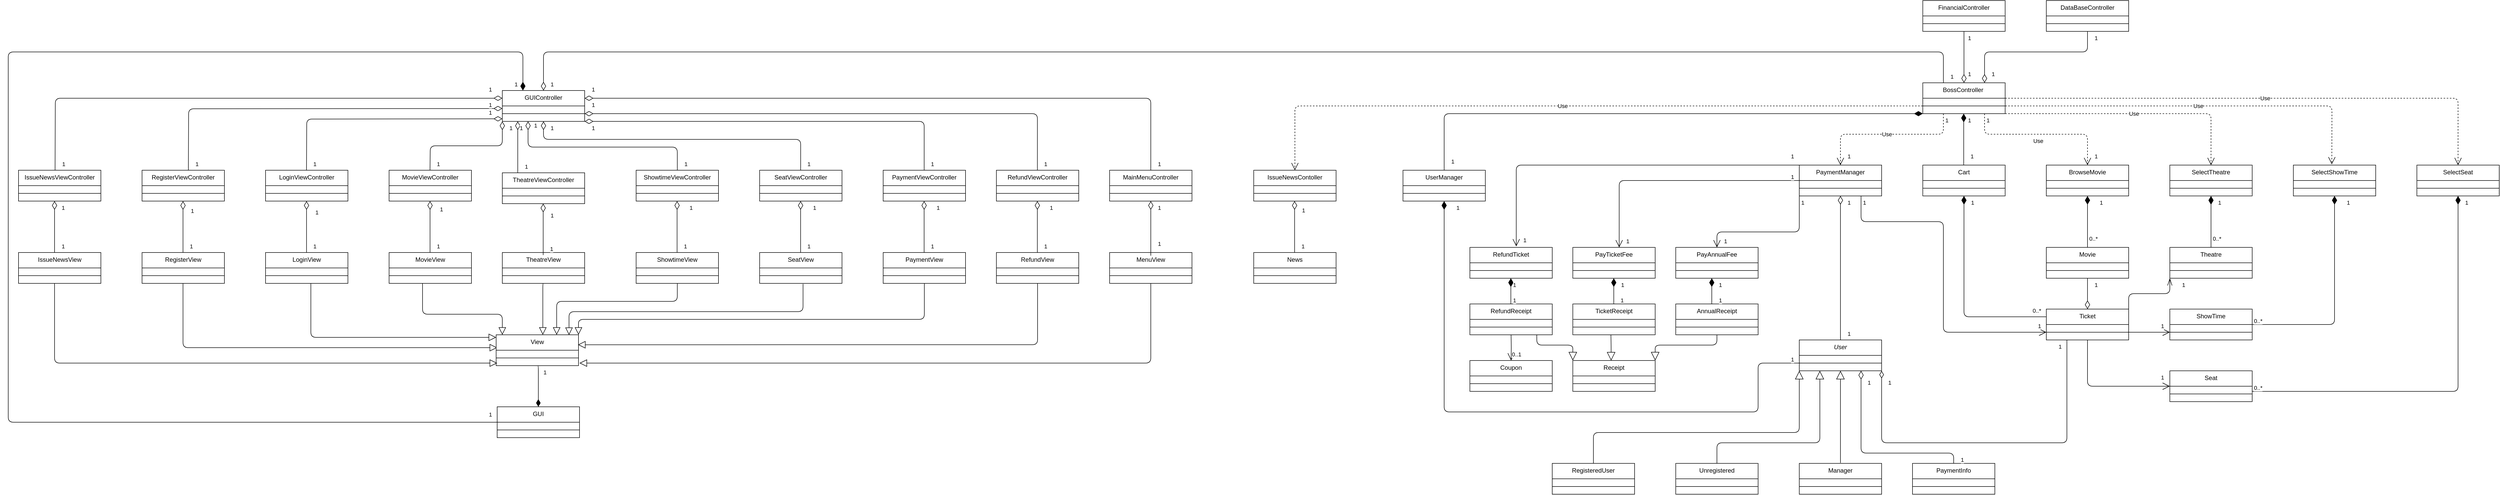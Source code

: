 <mxfile version="13.10.0" type="device"><diagram id="C5RBs43oDa-KdzZeNtuy" name="Page-1"><mxGraphModel dx="5808" dy="829" grid="1" gridSize="10" guides="1" tooltips="1" connect="1" arrows="1" fold="1" page="1" pageScale="1" pageWidth="827" pageHeight="1169" math="0" shadow="0"><root><mxCell id="WIyWlLk6GJQsqaUBKTNV-0"/><mxCell id="WIyWlLk6GJQsqaUBKTNV-1" parent="WIyWlLk6GJQsqaUBKTNV-0"/><mxCell id="vQcCDRlyVntNoKlICNgI-9" value="BossController " style="swimlane;fontStyle=0;align=center;verticalAlign=top;childLayout=stackLayout;horizontal=1;startSize=30;horizontalStack=0;resizeParent=1;resizeLast=0;collapsible=1;marginBottom=0;rounded=0;shadow=0;strokeWidth=1;" parent="WIyWlLk6GJQsqaUBKTNV-1" vertex="1"><mxGeometry x="320" y="220" width="160" height="60" as="geometry"><mxRectangle x="120" y="360" width="160" height="26" as="alternateBounds"/></mxGeometry></mxCell><mxCell id="vQcCDRlyVntNoKlICNgI-10" value="" style="line;html=1;strokeWidth=1;align=left;verticalAlign=middle;spacingTop=-1;spacingLeft=3;spacingRight=3;rotatable=0;labelPosition=right;points=[];portConstraint=eastwest;" parent="vQcCDRlyVntNoKlICNgI-9" vertex="1"><mxGeometry y="30" width="160" height="30" as="geometry"/></mxCell><mxCell id="vQcCDRlyVntNoKlICNgI-13" value="DataBaseController" style="swimlane;fontStyle=0;align=center;verticalAlign=top;childLayout=stackLayout;horizontal=1;startSize=30;horizontalStack=0;resizeParent=1;resizeLast=0;collapsible=1;marginBottom=0;rounded=0;shadow=0;strokeWidth=1;" parent="WIyWlLk6GJQsqaUBKTNV-1" vertex="1"><mxGeometry x="560" y="60" width="160" height="60" as="geometry"><mxRectangle x="120" y="360" width="160" height="26" as="alternateBounds"/></mxGeometry></mxCell><mxCell id="vQcCDRlyVntNoKlICNgI-14" value="" style="line;html=1;strokeWidth=1;align=left;verticalAlign=middle;spacingTop=-1;spacingLeft=3;spacingRight=3;rotatable=0;labelPosition=right;points=[];portConstraint=eastwest;" parent="vQcCDRlyVntNoKlICNgI-13" vertex="1"><mxGeometry y="30" width="160" height="30" as="geometry"/></mxCell><mxCell id="vQcCDRlyVntNoKlICNgI-15" value="Ticket" style="swimlane;fontStyle=0;align=center;verticalAlign=top;childLayout=stackLayout;horizontal=1;startSize=30;horizontalStack=0;resizeParent=1;resizeLast=0;collapsible=1;marginBottom=0;rounded=0;shadow=0;strokeWidth=1;" parent="WIyWlLk6GJQsqaUBKTNV-1" vertex="1"><mxGeometry x="560" y="660" width="160" height="60" as="geometry"><mxRectangle x="120" y="360" width="160" height="26" as="alternateBounds"/></mxGeometry></mxCell><mxCell id="vQcCDRlyVntNoKlICNgI-16" value="" style="line;html=1;strokeWidth=1;align=left;verticalAlign=middle;spacingTop=-1;spacingLeft=3;spacingRight=3;rotatable=0;labelPosition=right;points=[];portConstraint=eastwest;" parent="vQcCDRlyVntNoKlICNgI-15" vertex="1"><mxGeometry y="30" width="160" height="30" as="geometry"/></mxCell><mxCell id="vQcCDRlyVntNoKlICNgI-17" value="Movie" style="swimlane;fontStyle=0;align=center;verticalAlign=top;childLayout=stackLayout;horizontal=1;startSize=30;horizontalStack=0;resizeParent=1;resizeLast=0;collapsible=1;marginBottom=0;rounded=0;shadow=0;strokeWidth=1;" parent="WIyWlLk6GJQsqaUBKTNV-1" vertex="1"><mxGeometry x="560" y="540" width="160" height="60" as="geometry"><mxRectangle x="120" y="360" width="160" height="26" as="alternateBounds"/></mxGeometry></mxCell><mxCell id="vQcCDRlyVntNoKlICNgI-18" value="" style="line;html=1;strokeWidth=1;align=left;verticalAlign=middle;spacingTop=-1;spacingLeft=3;spacingRight=3;rotatable=0;labelPosition=right;points=[];portConstraint=eastwest;" parent="vQcCDRlyVntNoKlICNgI-17" vertex="1"><mxGeometry y="30" width="160" height="30" as="geometry"/></mxCell><mxCell id="vQcCDRlyVntNoKlICNgI-19" value="User" style="swimlane;fontStyle=2;align=center;verticalAlign=top;childLayout=stackLayout;horizontal=1;startSize=30;horizontalStack=0;resizeParent=1;resizeLast=0;collapsible=1;marginBottom=0;rounded=0;shadow=0;strokeWidth=1;" parent="WIyWlLk6GJQsqaUBKTNV-1" vertex="1"><mxGeometry x="80" y="719.97" width="160" height="60" as="geometry"><mxRectangle x="120" y="360" width="160" height="26" as="alternateBounds"/></mxGeometry></mxCell><mxCell id="vQcCDRlyVntNoKlICNgI-20" value="" style="line;html=1;strokeWidth=1;align=left;verticalAlign=middle;spacingTop=-1;spacingLeft=3;spacingRight=3;rotatable=0;labelPosition=right;points=[];portConstraint=eastwest;" parent="vQcCDRlyVntNoKlICNgI-19" vertex="1"><mxGeometry y="30" width="160" height="30" as="geometry"/></mxCell><mxCell id="vQcCDRlyVntNoKlICNgI-21" value="PaymentInfo" style="swimlane;fontStyle=0;align=center;verticalAlign=top;childLayout=stackLayout;horizontal=1;startSize=30;horizontalStack=0;resizeParent=1;resizeLast=0;collapsible=1;marginBottom=0;rounded=0;shadow=0;strokeWidth=1;" parent="WIyWlLk6GJQsqaUBKTNV-1" vertex="1"><mxGeometry x="300" y="960" width="160" height="60" as="geometry"><mxRectangle x="120" y="360" width="160" height="26" as="alternateBounds"/></mxGeometry></mxCell><mxCell id="vQcCDRlyVntNoKlICNgI-22" value="" style="line;html=1;strokeWidth=1;align=left;verticalAlign=middle;spacingTop=-1;spacingLeft=3;spacingRight=3;rotatable=0;labelPosition=right;points=[];portConstraint=eastwest;" parent="vQcCDRlyVntNoKlICNgI-21" vertex="1"><mxGeometry y="30" width="160" height="30" as="geometry"/></mxCell><mxCell id="vQcCDRlyVntNoKlICNgI-23" value="Theatre" style="swimlane;fontStyle=0;align=center;verticalAlign=top;childLayout=stackLayout;horizontal=1;startSize=30;horizontalStack=0;resizeParent=1;resizeLast=0;collapsible=1;marginBottom=0;rounded=0;shadow=0;strokeWidth=1;" parent="WIyWlLk6GJQsqaUBKTNV-1" vertex="1"><mxGeometry x="800" y="540" width="160" height="60" as="geometry"><mxRectangle x="120" y="360" width="160" height="26" as="alternateBounds"/></mxGeometry></mxCell><mxCell id="vQcCDRlyVntNoKlICNgI-24" value="" style="line;html=1;strokeWidth=1;align=left;verticalAlign=middle;spacingTop=-1;spacingLeft=3;spacingRight=3;rotatable=0;labelPosition=right;points=[];portConstraint=eastwest;" parent="vQcCDRlyVntNoKlICNgI-23" vertex="1"><mxGeometry y="30" width="160" height="30" as="geometry"/></mxCell><mxCell id="vQcCDRlyVntNoKlICNgI-25" value="Seat" style="swimlane;fontStyle=0;align=center;verticalAlign=top;childLayout=stackLayout;horizontal=1;startSize=30;horizontalStack=0;resizeParent=1;resizeLast=0;collapsible=1;marginBottom=0;rounded=0;shadow=0;strokeWidth=1;" parent="WIyWlLk6GJQsqaUBKTNV-1" vertex="1"><mxGeometry x="800" y="780" width="160" height="60" as="geometry"><mxRectangle x="120" y="360" width="160" height="26" as="alternateBounds"/></mxGeometry></mxCell><mxCell id="vQcCDRlyVntNoKlICNgI-26" value="" style="line;html=1;strokeWidth=1;align=left;verticalAlign=middle;spacingTop=-1;spacingLeft=3;spacingRight=3;rotatable=0;labelPosition=right;points=[];portConstraint=eastwest;" parent="vQcCDRlyVntNoKlICNgI-25" vertex="1"><mxGeometry y="30" width="160" height="30" as="geometry"/></mxCell><mxCell id="vQcCDRlyVntNoKlICNgI-27" value="ShowTime" style="swimlane;fontStyle=0;align=center;verticalAlign=top;childLayout=stackLayout;horizontal=1;startSize=30;horizontalStack=0;resizeParent=1;resizeLast=0;collapsible=1;marginBottom=0;rounded=0;shadow=0;strokeWidth=1;" parent="WIyWlLk6GJQsqaUBKTNV-1" vertex="1"><mxGeometry x="800" y="660" width="160" height="60" as="geometry"><mxRectangle x="120" y="360" width="160" height="26" as="alternateBounds"/></mxGeometry></mxCell><mxCell id="vQcCDRlyVntNoKlICNgI-28" value="" style="line;html=1;strokeWidth=1;align=left;verticalAlign=middle;spacingTop=-1;spacingLeft=3;spacingRight=3;rotatable=0;labelPosition=right;points=[];portConstraint=eastwest;" parent="vQcCDRlyVntNoKlICNgI-27" vertex="1"><mxGeometry y="30" width="160" height="30" as="geometry"/></mxCell><mxCell id="vQcCDRlyVntNoKlICNgI-29" value="FinancialController" style="swimlane;fontStyle=0;align=center;verticalAlign=top;childLayout=stackLayout;horizontal=1;startSize=30;horizontalStack=0;resizeParent=1;resizeLast=0;collapsible=1;marginBottom=0;rounded=0;shadow=0;strokeWidth=1;" parent="WIyWlLk6GJQsqaUBKTNV-1" vertex="1"><mxGeometry x="320" y="60" width="160" height="60" as="geometry"><mxRectangle x="120" y="360" width="160" height="26" as="alternateBounds"/></mxGeometry></mxCell><mxCell id="vQcCDRlyVntNoKlICNgI-30" value="" style="line;html=1;strokeWidth=1;align=left;verticalAlign=middle;spacingTop=-1;spacingLeft=3;spacingRight=3;rotatable=0;labelPosition=right;points=[];portConstraint=eastwest;" parent="vQcCDRlyVntNoKlICNgI-29" vertex="1"><mxGeometry y="30" width="160" height="30" as="geometry"/></mxCell><mxCell id="vQcCDRlyVntNoKlICNgI-33" value="Cart" style="swimlane;fontStyle=0;align=center;verticalAlign=top;childLayout=stackLayout;horizontal=1;startSize=30;horizontalStack=0;resizeParent=1;resizeLast=0;collapsible=1;marginBottom=0;rounded=0;shadow=0;strokeWidth=1;" parent="WIyWlLk6GJQsqaUBKTNV-1" vertex="1"><mxGeometry x="320" y="380" width="160" height="60" as="geometry"><mxRectangle x="120" y="360" width="160" height="26" as="alternateBounds"/></mxGeometry></mxCell><mxCell id="vQcCDRlyVntNoKlICNgI-34" value="" style="line;html=1;strokeWidth=1;align=left;verticalAlign=middle;spacingTop=-1;spacingLeft=3;spacingRight=3;rotatable=0;labelPosition=right;points=[];portConstraint=eastwest;" parent="vQcCDRlyVntNoKlICNgI-33" vertex="1"><mxGeometry y="30" width="160" height="30" as="geometry"/></mxCell><mxCell id="vQcCDRlyVntNoKlICNgI-35" value="BrowseMovie" style="swimlane;fontStyle=0;align=center;verticalAlign=top;childLayout=stackLayout;horizontal=1;startSize=30;horizontalStack=0;resizeParent=1;resizeLast=0;collapsible=1;marginBottom=0;rounded=0;shadow=0;strokeWidth=1;" parent="WIyWlLk6GJQsqaUBKTNV-1" vertex="1"><mxGeometry x="560" y="380" width="160" height="60" as="geometry"><mxRectangle x="120" y="360" width="160" height="26" as="alternateBounds"/></mxGeometry></mxCell><mxCell id="vQcCDRlyVntNoKlICNgI-36" value="" style="line;html=1;strokeWidth=1;align=left;verticalAlign=middle;spacingTop=-1;spacingLeft=3;spacingRight=3;rotatable=0;labelPosition=right;points=[];portConstraint=eastwest;" parent="vQcCDRlyVntNoKlICNgI-35" vertex="1"><mxGeometry y="30" width="160" height="30" as="geometry"/></mxCell><mxCell id="vQcCDRlyVntNoKlICNgI-39" value="PaymentManager" style="swimlane;fontStyle=0;align=center;verticalAlign=top;childLayout=stackLayout;horizontal=1;startSize=30;horizontalStack=0;resizeParent=1;resizeLast=0;collapsible=1;marginBottom=0;rounded=0;shadow=0;strokeWidth=1;" parent="WIyWlLk6GJQsqaUBKTNV-1" vertex="1"><mxGeometry x="80" y="380" width="160" height="60" as="geometry"><mxRectangle x="120" y="360" width="160" height="26" as="alternateBounds"/></mxGeometry></mxCell><mxCell id="vQcCDRlyVntNoKlICNgI-40" value="" style="line;html=1;strokeWidth=1;align=left;verticalAlign=middle;spacingTop=-1;spacingLeft=3;spacingRight=3;rotatable=0;labelPosition=right;points=[];portConstraint=eastwest;" parent="vQcCDRlyVntNoKlICNgI-39" vertex="1"><mxGeometry y="30" width="160" height="30" as="geometry"/></mxCell><mxCell id="vQcCDRlyVntNoKlICNgI-45" value="SelectTheatre" style="swimlane;fontStyle=0;align=center;verticalAlign=top;childLayout=stackLayout;horizontal=1;startSize=30;horizontalStack=0;resizeParent=1;resizeLast=0;collapsible=1;marginBottom=0;rounded=0;shadow=0;strokeWidth=1;" parent="WIyWlLk6GJQsqaUBKTNV-1" vertex="1"><mxGeometry x="800" y="380" width="160" height="60" as="geometry"><mxRectangle x="120" y="360" width="160" height="26" as="alternateBounds"/></mxGeometry></mxCell><mxCell id="vQcCDRlyVntNoKlICNgI-46" value="" style="line;html=1;strokeWidth=1;align=left;verticalAlign=middle;spacingTop=-1;spacingLeft=3;spacingRight=3;rotatable=0;labelPosition=right;points=[];portConstraint=eastwest;" parent="vQcCDRlyVntNoKlICNgI-45" vertex="1"><mxGeometry y="30" width="160" height="30" as="geometry"/></mxCell><mxCell id="vQcCDRlyVntNoKlICNgI-47" value="SelectShowTime" style="swimlane;fontStyle=0;align=center;verticalAlign=top;childLayout=stackLayout;horizontal=1;startSize=30;horizontalStack=0;resizeParent=1;resizeLast=0;collapsible=1;marginBottom=0;rounded=0;shadow=0;strokeWidth=1;" parent="WIyWlLk6GJQsqaUBKTNV-1" vertex="1"><mxGeometry x="1040" y="380" width="160" height="60" as="geometry"><mxRectangle x="120" y="360" width="160" height="26" as="alternateBounds"/></mxGeometry></mxCell><mxCell id="vQcCDRlyVntNoKlICNgI-48" value="" style="line;html=1;strokeWidth=1;align=left;verticalAlign=middle;spacingTop=-1;spacingLeft=3;spacingRight=3;rotatable=0;labelPosition=right;points=[];portConstraint=eastwest;" parent="vQcCDRlyVntNoKlICNgI-47" vertex="1"><mxGeometry y="30" width="160" height="30" as="geometry"/></mxCell><mxCell id="vQcCDRlyVntNoKlICNgI-49" value="SelectSeat" style="swimlane;fontStyle=0;align=center;verticalAlign=top;childLayout=stackLayout;horizontal=1;startSize=30;horizontalStack=0;resizeParent=1;resizeLast=0;collapsible=1;marginBottom=0;rounded=0;shadow=0;strokeWidth=1;" parent="WIyWlLk6GJQsqaUBKTNV-1" vertex="1"><mxGeometry x="1280" y="380" width="160" height="60" as="geometry"><mxRectangle x="120" y="360" width="160" height="26" as="alternateBounds"/></mxGeometry></mxCell><mxCell id="vQcCDRlyVntNoKlICNgI-50" value="" style="line;html=1;strokeWidth=1;align=left;verticalAlign=middle;spacingTop=-1;spacingLeft=3;spacingRight=3;rotatable=0;labelPosition=right;points=[];portConstraint=eastwest;" parent="vQcCDRlyVntNoKlICNgI-49" vertex="1"><mxGeometry y="30" width="160" height="30" as="geometry"/></mxCell><mxCell id="vQcCDRlyVntNoKlICNgI-90" value="" style="endArrow=none;html=1;endSize=12;startArrow=diamondThin;startSize=14;startFill=0;edgeStyle=orthogonalEdgeStyle;exitX=0.75;exitY=1;exitDx=0;exitDy=0;entryX=0.5;entryY=0;entryDx=0;entryDy=0;endFill=0;" parent="WIyWlLk6GJQsqaUBKTNV-1" source="vQcCDRlyVntNoKlICNgI-19" edge="1"><mxGeometry relative="1" as="geometry"><mxPoint x="260" y="689.97" as="sourcePoint"/><mxPoint x="380" y="959.97" as="targetPoint"/><Array as="points"><mxPoint x="200" y="939.97"/><mxPoint x="380" y="939.97"/></Array></mxGeometry></mxCell><mxCell id="vQcCDRlyVntNoKlICNgI-92" value="1" style="edgeLabel;resizable=0;html=1;align=right;verticalAlign=top;" parent="vQcCDRlyVntNoKlICNgI-90" connectable="0" vertex="1"><mxGeometry x="1" relative="1" as="geometry"><mxPoint x="20" y="-20" as="offset"/></mxGeometry></mxCell><mxCell id="vQcCDRlyVntNoKlICNgI-93" value="Use" style="endArrow=open;endSize=12;dashed=1;html=1;entryX=0.5;entryY=0;entryDx=0;entryDy=0;exitX=0.25;exitY=1;exitDx=0;exitDy=0;" parent="WIyWlLk6GJQsqaUBKTNV-1" source="vQcCDRlyVntNoKlICNgI-9" target="vQcCDRlyVntNoKlICNgI-39" edge="1"><mxGeometry width="160" relative="1" as="geometry"><mxPoint x="369" y="280" as="sourcePoint"/><mxPoint x="490" y="370" as="targetPoint"/><Array as="points"><mxPoint x="360" y="320"/><mxPoint x="160" y="320"/></Array></mxGeometry></mxCell><mxCell id="vQcCDRlyVntNoKlICNgI-95" value="Use" style="endArrow=open;endSize=12;dashed=1;html=1;entryX=0.5;entryY=0;entryDx=0;entryDy=0;exitX=0.75;exitY=1;exitDx=0;exitDy=0;" parent="WIyWlLk6GJQsqaUBKTNV-1" source="vQcCDRlyVntNoKlICNgI-9" target="vQcCDRlyVntNoKlICNgI-35" edge="1"><mxGeometry x="-0.04" y="-13" width="160" relative="1" as="geometry"><mxPoint x="410" y="290" as="sourcePoint"/><mxPoint x="410" y="390" as="targetPoint"/><Array as="points"><mxPoint x="440" y="320"/><mxPoint x="640" y="320"/></Array><mxPoint as="offset"/></mxGeometry></mxCell><mxCell id="vQcCDRlyVntNoKlICNgI-96" value="Use" style="endArrow=open;endSize=12;dashed=1;html=1;entryX=0.5;entryY=0;entryDx=0;entryDy=0;exitX=1;exitY=1;exitDx=0;exitDy=0;" parent="WIyWlLk6GJQsqaUBKTNV-1" source="vQcCDRlyVntNoKlICNgI-9" target="vQcCDRlyVntNoKlICNgI-45" edge="1"><mxGeometry width="160" relative="1" as="geometry"><mxPoint x="420" y="300" as="sourcePoint"/><mxPoint x="420" y="400" as="targetPoint"/><Array as="points"><mxPoint x="880" y="280"/></Array></mxGeometry></mxCell><mxCell id="vQcCDRlyVntNoKlICNgI-97" value="Use" style="endArrow=open;endSize=12;dashed=1;html=1;entryX=0.467;entryY=-0.025;entryDx=0;entryDy=0;exitX=1;exitY=0.75;exitDx=0;exitDy=0;entryPerimeter=0;" parent="WIyWlLk6GJQsqaUBKTNV-1" source="vQcCDRlyVntNoKlICNgI-9" target="vQcCDRlyVntNoKlICNgI-47" edge="1"><mxGeometry width="160" relative="1" as="geometry"><mxPoint x="430" y="310" as="sourcePoint"/><mxPoint x="430" y="410" as="targetPoint"/><Array as="points"><mxPoint x="1115" y="265"/></Array></mxGeometry></mxCell><mxCell id="vQcCDRlyVntNoKlICNgI-98" value="Use" style="endArrow=open;endSize=12;dashed=1;html=1;entryX=0.5;entryY=0;entryDx=0;entryDy=0;exitX=1;exitY=0.5;exitDx=0;exitDy=0;" parent="WIyWlLk6GJQsqaUBKTNV-1" source="vQcCDRlyVntNoKlICNgI-9" target="vQcCDRlyVntNoKlICNgI-49" edge="1"><mxGeometry width="160" relative="1" as="geometry"><mxPoint x="440" y="320" as="sourcePoint"/><mxPoint x="440" y="420" as="targetPoint"/><Array as="points"><mxPoint x="1360" y="250"/></Array></mxGeometry></mxCell><mxCell id="vQcCDRlyVntNoKlICNgI-100" value="" style="endArrow=none;html=1;endSize=12;startArrow=diamondThin;startSize=14;startFill=0;edgeStyle=orthogonalEdgeStyle;entryX=0.5;entryY=1;entryDx=0;entryDy=0;endFill=0;" parent="WIyWlLk6GJQsqaUBKTNV-1" source="vQcCDRlyVntNoKlICNgI-9" target="vQcCDRlyVntNoKlICNgI-29" edge="1"><mxGeometry relative="1" as="geometry"><mxPoint x="550" y="190" as="sourcePoint"/><mxPoint x="400" y="210" as="targetPoint"/></mxGeometry></mxCell><mxCell id="vQcCDRlyVntNoKlICNgI-102" value="1" style="edgeLabel;resizable=0;html=1;align=right;verticalAlign=top;" parent="vQcCDRlyVntNoKlICNgI-100" connectable="0" vertex="1"><mxGeometry x="1" relative="1" as="geometry"><mxPoint x="14" as="offset"/></mxGeometry></mxCell><mxCell id="vQcCDRlyVntNoKlICNgI-103" value="" style="endArrow=none;html=1;endSize=12;startArrow=diamondThin;startSize=14;startFill=0;edgeStyle=orthogonalEdgeStyle;exitX=0.75;exitY=0;exitDx=0;exitDy=0;entryX=0.5;entryY=1;entryDx=0;entryDy=0;endFill=0;" parent="WIyWlLk6GJQsqaUBKTNV-1" source="vQcCDRlyVntNoKlICNgI-9" target="vQcCDRlyVntNoKlICNgI-13" edge="1"><mxGeometry relative="1" as="geometry"><mxPoint x="650" y="120.0" as="sourcePoint"/><mxPoint x="650" y="220.0" as="targetPoint"/><Array as="points"><mxPoint x="440" y="160"/><mxPoint x="640" y="160"/></Array></mxGeometry></mxCell><mxCell id="vQcCDRlyVntNoKlICNgI-105" value="1" style="edgeLabel;resizable=0;html=1;align=right;verticalAlign=top;" parent="vQcCDRlyVntNoKlICNgI-103" connectable="0" vertex="1"><mxGeometry x="1" relative="1" as="geometry"><mxPoint x="20" as="offset"/></mxGeometry></mxCell><mxCell id="vQcCDRlyVntNoKlICNgI-125" value="" style="endArrow=open;html=1;endSize=12;startArrow=none;startSize=14;startFill=0;edgeStyle=orthogonalEdgeStyle;exitX=1;exitY=0.75;exitDx=0;exitDy=0;endFill=0;" parent="WIyWlLk6GJQsqaUBKTNV-1" source="vQcCDRlyVntNoKlICNgI-15" edge="1"><mxGeometry relative="1" as="geometry"><mxPoint x="890" y="610" as="sourcePoint"/><mxPoint x="800" y="705" as="targetPoint"/><Array as="points"/></mxGeometry></mxCell><mxCell id="vQcCDRlyVntNoKlICNgI-127" value="1" style="edgeLabel;resizable=0;html=1;align=right;verticalAlign=top;" parent="vQcCDRlyVntNoKlICNgI-125" connectable="0" vertex="1"><mxGeometry x="1" relative="1" as="geometry"><mxPoint x="-10" y="-25" as="offset"/></mxGeometry></mxCell><mxCell id="vQcCDRlyVntNoKlICNgI-128" value="" style="endArrow=none;html=1;endSize=12;startArrow=diamondThin;startSize=14;startFill=0;edgeStyle=orthogonalEdgeStyle;exitX=0.5;exitY=0;exitDx=0;exitDy=0;endFill=0;entryX=0.5;entryY=1;entryDx=0;entryDy=0;" parent="WIyWlLk6GJQsqaUBKTNV-1" source="vQcCDRlyVntNoKlICNgI-15" target="vQcCDRlyVntNoKlICNgI-17" edge="1"><mxGeometry relative="1" as="geometry"><mxPoint x="730" y="715" as="sourcePoint"/><mxPoint x="810" y="715" as="targetPoint"/><Array as="points"/></mxGeometry></mxCell><mxCell id="vQcCDRlyVntNoKlICNgI-130" value="1" style="edgeLabel;resizable=0;html=1;align=right;verticalAlign=top;" parent="vQcCDRlyVntNoKlICNgI-128" connectable="0" vertex="1"><mxGeometry x="1" relative="1" as="geometry"><mxPoint x="20" as="offset"/></mxGeometry></mxCell><mxCell id="vQcCDRlyVntNoKlICNgI-134" value="" style="endArrow=none;html=1;endSize=12;startArrow=diamondThin;startSize=14;startFill=1;edgeStyle=orthogonalEdgeStyle;endFill=0;entryX=0;entryY=0.25;entryDx=0;entryDy=0;exitX=0.5;exitY=1;exitDx=0;exitDy=0;" parent="WIyWlLk6GJQsqaUBKTNV-1" source="vQcCDRlyVntNoKlICNgI-33" target="vQcCDRlyVntNoKlICNgI-15" edge="1"><mxGeometry relative="1" as="geometry"><mxPoint x="440" y="450" as="sourcePoint"/><mxPoint x="650" y="610" as="targetPoint"/><Array as="points"/></mxGeometry></mxCell><mxCell id="vQcCDRlyVntNoKlICNgI-136" value="0..*" style="edgeLabel;resizable=0;html=1;align=right;verticalAlign=top;" parent="vQcCDRlyVntNoKlICNgI-134" connectable="0" vertex="1"><mxGeometry x="1" relative="1" as="geometry"><mxPoint x="-10" y="-25" as="offset"/></mxGeometry></mxCell><mxCell id="vQcCDRlyVntNoKlICNgI-149" value="" style="endArrow=none;html=1;endSize=12;startArrow=diamondThin;startSize=14;startFill=1;edgeStyle=orthogonalEdgeStyle;exitX=0.5;exitY=1;exitDx=0;exitDy=0;endFill=0;" parent="WIyWlLk6GJQsqaUBKTNV-1" source="vQcCDRlyVntNoKlICNgI-45" edge="1"><mxGeometry relative="1" as="geometry"><mxPoint x="900" y="620" as="sourcePoint"/><mxPoint x="880" y="540" as="targetPoint"/><Array as="points"/></mxGeometry></mxCell><mxCell id="vQcCDRlyVntNoKlICNgI-151" value="0..*" style="edgeLabel;resizable=0;html=1;align=right;verticalAlign=top;" parent="vQcCDRlyVntNoKlICNgI-149" connectable="0" vertex="1"><mxGeometry x="1" relative="1" as="geometry"><mxPoint x="20" y="-30" as="offset"/></mxGeometry></mxCell><mxCell id="vQcCDRlyVntNoKlICNgI-155" value="" style="endArrow=none;html=1;endSize=12;startArrow=diamondThin;startSize=14;startFill=1;edgeStyle=orthogonalEdgeStyle;exitX=0.5;exitY=1;exitDx=0;exitDy=0;endFill=0;entryX=1;entryY=0.5;entryDx=0;entryDy=0;" parent="WIyWlLk6GJQsqaUBKTNV-1" source="vQcCDRlyVntNoKlICNgI-47" target="vQcCDRlyVntNoKlICNgI-27" edge="1"><mxGeometry relative="1" as="geometry"><mxPoint x="890" y="450" as="sourcePoint"/><mxPoint x="890" y="550" as="targetPoint"/><Array as="points"><mxPoint x="1120" y="690"/></Array></mxGeometry></mxCell><mxCell id="vQcCDRlyVntNoKlICNgI-157" value="0..*" style="edgeLabel;resizable=0;html=1;align=right;verticalAlign=top;" parent="vQcCDRlyVntNoKlICNgI-155" connectable="0" vertex="1"><mxGeometry x="1" relative="1" as="geometry"><mxPoint x="20" y="-20" as="offset"/></mxGeometry></mxCell><mxCell id="vQcCDRlyVntNoKlICNgI-161" value="" style="endArrow=none;html=1;endSize=12;startArrow=diamondThin;startSize=14;startFill=1;edgeStyle=orthogonalEdgeStyle;exitX=0.5;exitY=1;exitDx=0;exitDy=0;endFill=0;" parent="WIyWlLk6GJQsqaUBKTNV-1" source="vQcCDRlyVntNoKlICNgI-49" edge="1"><mxGeometry relative="1" as="geometry"><mxPoint x="1130" y="450" as="sourcePoint"/><mxPoint x="960" y="820" as="targetPoint"/><Array as="points"><mxPoint x="1360" y="820"/></Array></mxGeometry></mxCell><mxCell id="vQcCDRlyVntNoKlICNgI-163" value="0..*" style="edgeLabel;resizable=0;html=1;align=right;verticalAlign=top;" parent="vQcCDRlyVntNoKlICNgI-161" connectable="0" vertex="1"><mxGeometry x="1" relative="1" as="geometry"><mxPoint x="20" y="-20" as="offset"/></mxGeometry></mxCell><mxCell id="vQcCDRlyVntNoKlICNgI-165" value="" style="endArrow=none;html=1;endSize=12;startArrow=diamondThin;startSize=14;startFill=1;edgeStyle=orthogonalEdgeStyle;exitX=0.5;exitY=1;exitDx=0;exitDy=0;endFill=0;entryX=0.5;entryY=0;entryDx=0;entryDy=0;" parent="WIyWlLk6GJQsqaUBKTNV-1" source="vQcCDRlyVntNoKlICNgI-35" target="vQcCDRlyVntNoKlICNgI-17" edge="1"><mxGeometry relative="1" as="geometry"><mxPoint x="890" y="450" as="sourcePoint"/><mxPoint x="640" y="530" as="targetPoint"/><Array as="points"/></mxGeometry></mxCell><mxCell id="vQcCDRlyVntNoKlICNgI-167" value="0..*" style="edgeLabel;resizable=0;html=1;align=right;verticalAlign=top;" parent="vQcCDRlyVntNoKlICNgI-165" connectable="0" vertex="1"><mxGeometry x="1" relative="1" as="geometry"><mxPoint x="20" y="-30" as="offset"/></mxGeometry></mxCell><mxCell id="vQcCDRlyVntNoKlICNgI-173" value="UserManager" style="swimlane;fontStyle=0;align=center;verticalAlign=top;childLayout=stackLayout;horizontal=1;startSize=30;horizontalStack=0;resizeParent=1;resizeLast=0;collapsible=1;marginBottom=0;rounded=0;shadow=0;strokeWidth=1;" parent="WIyWlLk6GJQsqaUBKTNV-1" vertex="1"><mxGeometry x="-690" y="390" width="160" height="60" as="geometry"><mxRectangle x="120" y="360" width="160" height="26" as="alternateBounds"/></mxGeometry></mxCell><mxCell id="vQcCDRlyVntNoKlICNgI-174" value="" style="line;html=1;strokeWidth=1;align=left;verticalAlign=middle;spacingTop=-1;spacingLeft=3;spacingRight=3;rotatable=0;labelPosition=right;points=[];portConstraint=eastwest;" parent="vQcCDRlyVntNoKlICNgI-173" vertex="1"><mxGeometry y="30" width="160" height="30" as="geometry"/></mxCell><mxCell id="vQcCDRlyVntNoKlICNgI-176" value="" style="endArrow=none;html=1;endSize=12;startArrow=diamondThin;startSize=14;startFill=0;edgeStyle=orthogonalEdgeStyle;endFill=0;entryX=0.5;entryY=0;entryDx=0;entryDy=0;exitX=0.5;exitY=1;exitDx=0;exitDy=0;" parent="WIyWlLk6GJQsqaUBKTNV-1" source="vQcCDRlyVntNoKlICNgI-39" target="vQcCDRlyVntNoKlICNgI-19" edge="1"><mxGeometry relative="1" as="geometry"><mxPoint x="410" y="450" as="sourcePoint"/><mxPoint x="570" y="715" as="targetPoint"/><Array as="points"/></mxGeometry></mxCell><mxCell id="vQcCDRlyVntNoKlICNgI-178" value="1" style="edgeLabel;resizable=0;html=1;align=right;verticalAlign=top;" parent="vQcCDRlyVntNoKlICNgI-176" connectable="0" vertex="1"><mxGeometry x="1" relative="1" as="geometry"><mxPoint x="20" y="-25" as="offset"/></mxGeometry></mxCell><mxCell id="vQcCDRlyVntNoKlICNgI-179" value="" style="endArrow=open;html=1;endSize=12;startArrow=none;startSize=14;startFill=0;edgeStyle=orthogonalEdgeStyle;endFill=0;exitX=0.75;exitY=1;exitDx=0;exitDy=0;entryX=0;entryY=0.75;entryDx=0;entryDy=0;" parent="WIyWlLk6GJQsqaUBKTNV-1" source="vQcCDRlyVntNoKlICNgI-39" target="vQcCDRlyVntNoKlICNgI-15" edge="1"><mxGeometry relative="1" as="geometry"><mxPoint x="239.17" y="440" as="sourcePoint"/><mxPoint x="310" y="570" as="targetPoint"/><Array as="points"><mxPoint x="200" y="490"/><mxPoint x="360" y="490"/><mxPoint x="360" y="705"/></Array></mxGeometry></mxCell><mxCell id="vQcCDRlyVntNoKlICNgI-181" value="1" style="edgeLabel;resizable=0;html=1;align=right;verticalAlign=top;" parent="vQcCDRlyVntNoKlICNgI-179" connectable="0" vertex="1"><mxGeometry x="1" relative="1" as="geometry"><mxPoint x="-10" y="-25" as="offset"/></mxGeometry></mxCell><mxCell id="vQcCDRlyVntNoKlICNgI-266" value="IssueNewsContoller" style="swimlane;fontStyle=0;align=center;verticalAlign=top;childLayout=stackLayout;horizontal=1;startSize=30;horizontalStack=0;resizeParent=1;resizeLast=0;collapsible=1;marginBottom=0;rounded=0;shadow=0;strokeWidth=1;" parent="WIyWlLk6GJQsqaUBKTNV-1" vertex="1"><mxGeometry x="-980" y="390" width="160" height="60" as="geometry"><mxRectangle x="120" y="360" width="160" height="26" as="alternateBounds"/></mxGeometry></mxCell><mxCell id="vQcCDRlyVntNoKlICNgI-267" value="" style="line;html=1;strokeWidth=1;align=left;verticalAlign=middle;spacingTop=-1;spacingLeft=3;spacingRight=3;rotatable=0;labelPosition=right;points=[];portConstraint=eastwest;" parent="vQcCDRlyVntNoKlICNgI-266" vertex="1"><mxGeometry y="30" width="160" height="30" as="geometry"/></mxCell><mxCell id="vQcCDRlyVntNoKlICNgI-268" value="Use" style="endArrow=open;endSize=12;dashed=1;html=1;entryX=0.5;entryY=0;entryDx=0;entryDy=0;exitX=0;exitY=0.75;exitDx=0;exitDy=0;" parent="WIyWlLk6GJQsqaUBKTNV-1" source="vQcCDRlyVntNoKlICNgI-9" target="vQcCDRlyVntNoKlICNgI-266" edge="1"><mxGeometry x="0.041" width="160" relative="1" as="geometry"><mxPoint x="330" y="290" as="sourcePoint"/><mxPoint x="-70.0" y="390" as="targetPoint"/><Array as="points"><mxPoint x="-320" y="265"/><mxPoint x="-900" y="265"/></Array><mxPoint as="offset"/></mxGeometry></mxCell><mxCell id="vQcCDRlyVntNoKlICNgI-269" value="News" style="swimlane;fontStyle=0;align=center;verticalAlign=top;childLayout=stackLayout;horizontal=1;startSize=30;horizontalStack=0;resizeParent=1;resizeLast=0;collapsible=1;marginBottom=0;rounded=0;shadow=0;strokeWidth=1;" parent="WIyWlLk6GJQsqaUBKTNV-1" vertex="1"><mxGeometry x="-980" y="550" width="160" height="60" as="geometry"><mxRectangle x="120" y="360" width="160" height="26" as="alternateBounds"/></mxGeometry></mxCell><mxCell id="vQcCDRlyVntNoKlICNgI-270" value="" style="line;html=1;strokeWidth=1;align=left;verticalAlign=middle;spacingTop=-1;spacingLeft=3;spacingRight=3;rotatable=0;labelPosition=right;points=[];portConstraint=eastwest;" parent="vQcCDRlyVntNoKlICNgI-269" vertex="1"><mxGeometry y="30" width="160" height="30" as="geometry"/></mxCell><mxCell id="vQcCDRlyVntNoKlICNgI-271" value="" style="endArrow=none;html=1;endSize=12;startArrow=diamondThin;startSize=14;startFill=0;edgeStyle=orthogonalEdgeStyle;endFill=0;entryX=0.5;entryY=0;entryDx=0;entryDy=0;exitX=0.5;exitY=1;exitDx=0;exitDy=0;" parent="WIyWlLk6GJQsqaUBKTNV-1" edge="1"><mxGeometry relative="1" as="geometry"><mxPoint x="-900.59" y="450" as="sourcePoint"/><mxPoint x="-900.59" y="550" as="targetPoint"/><Array as="points"/></mxGeometry></mxCell><mxCell id="vQcCDRlyVntNoKlICNgI-273" value="1" style="edgeLabel;resizable=0;html=1;align=right;verticalAlign=top;" parent="vQcCDRlyVntNoKlICNgI-271" connectable="0" vertex="1"><mxGeometry x="1" relative="1" as="geometry"><mxPoint x="20" y="-25" as="offset"/></mxGeometry></mxCell><mxCell id="vQcCDRlyVntNoKlICNgI-298" value="SeatViewController" style="swimlane;fontStyle=0;align=center;verticalAlign=top;childLayout=stackLayout;horizontal=1;startSize=30;horizontalStack=0;resizeParent=1;resizeLast=0;collapsible=1;marginBottom=0;rounded=0;shadow=0;strokeWidth=1;" parent="WIyWlLk6GJQsqaUBKTNV-1" vertex="1"><mxGeometry x="-1940" y="390" width="160" height="60" as="geometry"><mxRectangle x="120" y="360" width="160" height="26" as="alternateBounds"/></mxGeometry></mxCell><mxCell id="vQcCDRlyVntNoKlICNgI-299" value="" style="line;html=1;strokeWidth=1;align=left;verticalAlign=middle;spacingTop=-1;spacingLeft=3;spacingRight=3;rotatable=0;labelPosition=right;points=[];portConstraint=eastwest;" parent="vQcCDRlyVntNoKlICNgI-298" vertex="1"><mxGeometry y="30" width="160" height="30" as="geometry"/></mxCell><mxCell id="vQcCDRlyVntNoKlICNgI-300" value="ShowtimeViewController" style="swimlane;fontStyle=0;align=center;verticalAlign=top;childLayout=stackLayout;horizontal=1;startSize=30;horizontalStack=0;resizeParent=1;resizeLast=0;collapsible=1;marginBottom=0;rounded=0;shadow=0;strokeWidth=1;" parent="WIyWlLk6GJQsqaUBKTNV-1" vertex="1"><mxGeometry x="-2180" y="390" width="160" height="60" as="geometry"><mxRectangle x="120" y="360" width="160" height="26" as="alternateBounds"/></mxGeometry></mxCell><mxCell id="vQcCDRlyVntNoKlICNgI-301" value="" style="line;html=1;strokeWidth=1;align=left;verticalAlign=middle;spacingTop=-1;spacingLeft=3;spacingRight=3;rotatable=0;labelPosition=right;points=[];portConstraint=eastwest;" parent="vQcCDRlyVntNoKlICNgI-300" vertex="1"><mxGeometry y="30" width="160" height="30" as="geometry"/></mxCell><mxCell id="vQcCDRlyVntNoKlICNgI-302" value="TheatreViewController" style="swimlane;fontStyle=0;align=center;verticalAlign=top;childLayout=stackLayout;horizontal=1;startSize=30;horizontalStack=0;resizeParent=1;resizeLast=0;collapsible=1;marginBottom=0;rounded=0;shadow=0;strokeWidth=1;" parent="WIyWlLk6GJQsqaUBKTNV-1" vertex="1"><mxGeometry x="-2440" y="395" width="160" height="60" as="geometry"><mxRectangle x="120" y="360" width="160" height="26" as="alternateBounds"/></mxGeometry></mxCell><mxCell id="vQcCDRlyVntNoKlICNgI-303" value="" style="line;html=1;strokeWidth=1;align=left;verticalAlign=middle;spacingTop=-1;spacingLeft=3;spacingRight=3;rotatable=0;labelPosition=right;points=[];portConstraint=eastwest;" parent="vQcCDRlyVntNoKlICNgI-302" vertex="1"><mxGeometry y="30" width="160" height="30" as="geometry"/></mxCell><mxCell id="vQcCDRlyVntNoKlICNgI-304" value="MovieViewController" style="swimlane;fontStyle=0;align=center;verticalAlign=top;childLayout=stackLayout;horizontal=1;startSize=30;horizontalStack=0;resizeParent=1;resizeLast=0;collapsible=1;marginBottom=0;rounded=0;shadow=0;strokeWidth=1;" parent="WIyWlLk6GJQsqaUBKTNV-1" vertex="1"><mxGeometry x="-2660" y="390" width="160" height="60" as="geometry"><mxRectangle x="120" y="360" width="160" height="26" as="alternateBounds"/></mxGeometry></mxCell><mxCell id="vQcCDRlyVntNoKlICNgI-305" value="" style="line;html=1;strokeWidth=1;align=left;verticalAlign=middle;spacingTop=-1;spacingLeft=3;spacingRight=3;rotatable=0;labelPosition=right;points=[];portConstraint=eastwest;" parent="vQcCDRlyVntNoKlICNgI-304" vertex="1"><mxGeometry y="30" width="160" height="30" as="geometry"/></mxCell><mxCell id="vQcCDRlyVntNoKlICNgI-306" value="PaymentViewController" style="swimlane;fontStyle=0;align=center;verticalAlign=top;childLayout=stackLayout;horizontal=1;startSize=30;horizontalStack=0;resizeParent=1;resizeLast=0;collapsible=1;marginBottom=0;rounded=0;shadow=0;strokeWidth=1;" parent="WIyWlLk6GJQsqaUBKTNV-1" vertex="1"><mxGeometry x="-1700" y="390" width="160" height="60" as="geometry"><mxRectangle x="120" y="360" width="160" height="26" as="alternateBounds"/></mxGeometry></mxCell><mxCell id="vQcCDRlyVntNoKlICNgI-307" value="" style="line;html=1;strokeWidth=1;align=left;verticalAlign=middle;spacingTop=-1;spacingLeft=3;spacingRight=3;rotatable=0;labelPosition=right;points=[];portConstraint=eastwest;" parent="vQcCDRlyVntNoKlICNgI-306" vertex="1"><mxGeometry y="30" width="160" height="30" as="geometry"/></mxCell><mxCell id="vQcCDRlyVntNoKlICNgI-308" value="LoginViewController" style="swimlane;fontStyle=0;align=center;verticalAlign=top;childLayout=stackLayout;horizontal=1;startSize=30;horizontalStack=0;resizeParent=1;resizeLast=0;collapsible=1;marginBottom=0;rounded=0;shadow=0;strokeWidth=1;" parent="WIyWlLk6GJQsqaUBKTNV-1" vertex="1"><mxGeometry x="-2900" y="390" width="160" height="60" as="geometry"><mxRectangle x="120" y="360" width="160" height="26" as="alternateBounds"/></mxGeometry></mxCell><mxCell id="vQcCDRlyVntNoKlICNgI-309" value="" style="line;html=1;strokeWidth=1;align=left;verticalAlign=middle;spacingTop=-1;spacingLeft=3;spacingRight=3;rotatable=0;labelPosition=right;points=[];portConstraint=eastwest;" parent="vQcCDRlyVntNoKlICNgI-308" vertex="1"><mxGeometry y="30" width="160" height="30" as="geometry"/></mxCell><mxCell id="vQcCDRlyVntNoKlICNgI-310" value="RegisterViewController" style="swimlane;fontStyle=0;align=center;verticalAlign=top;childLayout=stackLayout;horizontal=1;startSize=30;horizontalStack=0;resizeParent=1;resizeLast=0;collapsible=1;marginBottom=0;rounded=0;shadow=0;strokeWidth=1;" parent="WIyWlLk6GJQsqaUBKTNV-1" vertex="1"><mxGeometry x="-3140" y="390" width="160" height="60" as="geometry"><mxRectangle x="120" y="360" width="160" height="26" as="alternateBounds"/></mxGeometry></mxCell><mxCell id="vQcCDRlyVntNoKlICNgI-311" value="" style="line;html=1;strokeWidth=1;align=left;verticalAlign=middle;spacingTop=-1;spacingLeft=3;spacingRight=3;rotatable=0;labelPosition=right;points=[];portConstraint=eastwest;" parent="vQcCDRlyVntNoKlICNgI-310" vertex="1"><mxGeometry y="30" width="160" height="30" as="geometry"/></mxCell><mxCell id="vQcCDRlyVntNoKlICNgI-312" value="IssueNewsViewController" style="swimlane;fontStyle=0;align=center;verticalAlign=top;childLayout=stackLayout;horizontal=1;startSize=30;horizontalStack=0;resizeParent=1;resizeLast=0;collapsible=1;marginBottom=0;rounded=0;shadow=0;strokeWidth=1;" parent="WIyWlLk6GJQsqaUBKTNV-1" vertex="1"><mxGeometry x="-3380" y="390" width="160" height="60" as="geometry"><mxRectangle x="120" y="360" width="160" height="26" as="alternateBounds"/></mxGeometry></mxCell><mxCell id="vQcCDRlyVntNoKlICNgI-313" value="" style="line;html=1;strokeWidth=1;align=left;verticalAlign=middle;spacingTop=-1;spacingLeft=3;spacingRight=3;rotatable=0;labelPosition=right;points=[];portConstraint=eastwest;" parent="vQcCDRlyVntNoKlICNgI-312" vertex="1"><mxGeometry y="30" width="160" height="30" as="geometry"/></mxCell><mxCell id="vQcCDRlyVntNoKlICNgI-314" value="SeatView" style="swimlane;fontStyle=0;align=center;verticalAlign=top;childLayout=stackLayout;horizontal=1;startSize=30;horizontalStack=0;resizeParent=1;resizeLast=0;collapsible=1;marginBottom=0;rounded=0;shadow=0;strokeWidth=1;" parent="WIyWlLk6GJQsqaUBKTNV-1" vertex="1"><mxGeometry x="-1940" y="550" width="160" height="60" as="geometry"><mxRectangle x="120" y="360" width="160" height="26" as="alternateBounds"/></mxGeometry></mxCell><mxCell id="vQcCDRlyVntNoKlICNgI-315" value="" style="line;html=1;strokeWidth=1;align=left;verticalAlign=middle;spacingTop=-1;spacingLeft=3;spacingRight=3;rotatable=0;labelPosition=right;points=[];portConstraint=eastwest;" parent="vQcCDRlyVntNoKlICNgI-314" vertex="1"><mxGeometry y="30" width="160" height="30" as="geometry"/></mxCell><mxCell id="vQcCDRlyVntNoKlICNgI-316" value="ShowtimeView" style="swimlane;fontStyle=0;align=center;verticalAlign=top;childLayout=stackLayout;horizontal=1;startSize=30;horizontalStack=0;resizeParent=1;resizeLast=0;collapsible=1;marginBottom=0;rounded=0;shadow=0;strokeWidth=1;" parent="WIyWlLk6GJQsqaUBKTNV-1" vertex="1"><mxGeometry x="-2180" y="550" width="160" height="60" as="geometry"><mxRectangle x="120" y="360" width="160" height="26" as="alternateBounds"/></mxGeometry></mxCell><mxCell id="vQcCDRlyVntNoKlICNgI-317" value="" style="line;html=1;strokeWidth=1;align=left;verticalAlign=middle;spacingTop=-1;spacingLeft=3;spacingRight=3;rotatable=0;labelPosition=right;points=[];portConstraint=eastwest;" parent="vQcCDRlyVntNoKlICNgI-316" vertex="1"><mxGeometry y="30" width="160" height="30" as="geometry"/></mxCell><mxCell id="vQcCDRlyVntNoKlICNgI-318" value="TheatreView" style="swimlane;fontStyle=0;align=center;verticalAlign=top;childLayout=stackLayout;horizontal=1;startSize=30;horizontalStack=0;resizeParent=1;resizeLast=0;collapsible=1;marginBottom=0;rounded=0;shadow=0;strokeWidth=1;" parent="WIyWlLk6GJQsqaUBKTNV-1" vertex="1"><mxGeometry x="-2440" y="550" width="160" height="60" as="geometry"><mxRectangle x="120" y="360" width="160" height="26" as="alternateBounds"/></mxGeometry></mxCell><mxCell id="vQcCDRlyVntNoKlICNgI-319" value="" style="line;html=1;strokeWidth=1;align=left;verticalAlign=middle;spacingTop=-1;spacingLeft=3;spacingRight=3;rotatable=0;labelPosition=right;points=[];portConstraint=eastwest;" parent="vQcCDRlyVntNoKlICNgI-318" vertex="1"><mxGeometry y="30" width="160" height="30" as="geometry"/></mxCell><mxCell id="vQcCDRlyVntNoKlICNgI-320" value="MovieView" style="swimlane;fontStyle=0;align=center;verticalAlign=top;childLayout=stackLayout;horizontal=1;startSize=30;horizontalStack=0;resizeParent=1;resizeLast=0;collapsible=1;marginBottom=0;rounded=0;shadow=0;strokeWidth=1;" parent="WIyWlLk6GJQsqaUBKTNV-1" vertex="1"><mxGeometry x="-2660" y="550" width="160" height="60" as="geometry"><mxRectangle x="120" y="360" width="160" height="26" as="alternateBounds"/></mxGeometry></mxCell><mxCell id="vQcCDRlyVntNoKlICNgI-321" value="" style="line;html=1;strokeWidth=1;align=left;verticalAlign=middle;spacingTop=-1;spacingLeft=3;spacingRight=3;rotatable=0;labelPosition=right;points=[];portConstraint=eastwest;" parent="vQcCDRlyVntNoKlICNgI-320" vertex="1"><mxGeometry y="30" width="160" height="30" as="geometry"/></mxCell><mxCell id="vQcCDRlyVntNoKlICNgI-322" value="LoginView" style="swimlane;fontStyle=0;align=center;verticalAlign=top;childLayout=stackLayout;horizontal=1;startSize=30;horizontalStack=0;resizeParent=1;resizeLast=0;collapsible=1;marginBottom=0;rounded=0;shadow=0;strokeWidth=1;" parent="WIyWlLk6GJQsqaUBKTNV-1" vertex="1"><mxGeometry x="-2900" y="550" width="160" height="60" as="geometry"><mxRectangle x="120" y="360" width="160" height="26" as="alternateBounds"/></mxGeometry></mxCell><mxCell id="vQcCDRlyVntNoKlICNgI-323" value="" style="line;html=1;strokeWidth=1;align=left;verticalAlign=middle;spacingTop=-1;spacingLeft=3;spacingRight=3;rotatable=0;labelPosition=right;points=[];portConstraint=eastwest;" parent="vQcCDRlyVntNoKlICNgI-322" vertex="1"><mxGeometry y="30" width="160" height="30" as="geometry"/></mxCell><mxCell id="vQcCDRlyVntNoKlICNgI-324" value="RegisterView" style="swimlane;fontStyle=0;align=center;verticalAlign=top;childLayout=stackLayout;horizontal=1;startSize=30;horizontalStack=0;resizeParent=1;resizeLast=0;collapsible=1;marginBottom=0;rounded=0;shadow=0;strokeWidth=1;" parent="WIyWlLk6GJQsqaUBKTNV-1" vertex="1"><mxGeometry x="-3140" y="550" width="160" height="60" as="geometry"><mxRectangle x="120" y="360" width="160" height="26" as="alternateBounds"/></mxGeometry></mxCell><mxCell id="vQcCDRlyVntNoKlICNgI-325" value="" style="line;html=1;strokeWidth=1;align=left;verticalAlign=middle;spacingTop=-1;spacingLeft=3;spacingRight=3;rotatable=0;labelPosition=right;points=[];portConstraint=eastwest;" parent="vQcCDRlyVntNoKlICNgI-324" vertex="1"><mxGeometry y="30" width="160" height="30" as="geometry"/></mxCell><mxCell id="vQcCDRlyVntNoKlICNgI-326" value="IssueNewsView" style="swimlane;fontStyle=0;align=center;verticalAlign=top;childLayout=stackLayout;horizontal=1;startSize=30;horizontalStack=0;resizeParent=1;resizeLast=0;collapsible=1;marginBottom=0;rounded=0;shadow=0;strokeWidth=1;" parent="WIyWlLk6GJQsqaUBKTNV-1" vertex="1"><mxGeometry x="-3380" y="550" width="160" height="60" as="geometry"><mxRectangle x="120" y="360" width="160" height="26" as="alternateBounds"/></mxGeometry></mxCell><mxCell id="vQcCDRlyVntNoKlICNgI-327" value="" style="line;html=1;strokeWidth=1;align=left;verticalAlign=middle;spacingTop=-1;spacingLeft=3;spacingRight=3;rotatable=0;labelPosition=right;points=[];portConstraint=eastwest;" parent="vQcCDRlyVntNoKlICNgI-326" vertex="1"><mxGeometry y="30" width="160" height="30" as="geometry"/></mxCell><mxCell id="vQcCDRlyVntNoKlICNgI-328" value="GUIController" style="swimlane;fontStyle=0;align=center;verticalAlign=top;childLayout=stackLayout;horizontal=1;startSize=30;horizontalStack=0;resizeParent=1;resizeLast=0;collapsible=1;marginBottom=0;rounded=0;shadow=0;strokeWidth=1;" parent="WIyWlLk6GJQsqaUBKTNV-1" vertex="1"><mxGeometry x="-2440" y="235" width="160" height="60" as="geometry"><mxRectangle x="120" y="360" width="160" height="26" as="alternateBounds"/></mxGeometry></mxCell><mxCell id="vQcCDRlyVntNoKlICNgI-329" value="" style="line;html=1;strokeWidth=1;align=left;verticalAlign=middle;spacingTop=-1;spacingLeft=3;spacingRight=3;rotatable=0;labelPosition=right;points=[];portConstraint=eastwest;" parent="vQcCDRlyVntNoKlICNgI-328" vertex="1"><mxGeometry y="30" width="160" height="30" as="geometry"/></mxCell><mxCell id="vQcCDRlyVntNoKlICNgI-338" value="" style="endArrow=none;html=1;endSize=12;startArrow=diamondThin;startSize=14;startFill=0;edgeStyle=orthogonalEdgeStyle;endFill=0;entryX=0.5;entryY=0;entryDx=0;entryDy=0;exitX=0.5;exitY=1;exitDx=0;exitDy=0;" parent="WIyWlLk6GJQsqaUBKTNV-1" edge="1"><mxGeometry relative="1" as="geometry"><mxPoint x="-1860.42" y="450" as="sourcePoint"/><mxPoint x="-1860.42" y="550" as="targetPoint"/><Array as="points"/></mxGeometry></mxCell><mxCell id="vQcCDRlyVntNoKlICNgI-340" value="1" style="edgeLabel;resizable=0;html=1;align=right;verticalAlign=top;" parent="vQcCDRlyVntNoKlICNgI-338" connectable="0" vertex="1"><mxGeometry x="1" relative="1" as="geometry"><mxPoint x="20" y="-25" as="offset"/></mxGeometry></mxCell><mxCell id="vQcCDRlyVntNoKlICNgI-341" value="" style="endArrow=none;html=1;endSize=12;startArrow=diamondThin;startSize=14;startFill=0;edgeStyle=orthogonalEdgeStyle;endFill=0;entryX=0.5;entryY=0;entryDx=0;entryDy=0;exitX=0.5;exitY=1;exitDx=0;exitDy=0;" parent="WIyWlLk6GJQsqaUBKTNV-1" edge="1"><mxGeometry relative="1" as="geometry"><mxPoint x="-2100.42" y="450" as="sourcePoint"/><mxPoint x="-2100.42" y="550" as="targetPoint"/><Array as="points"/></mxGeometry></mxCell><mxCell id="vQcCDRlyVntNoKlICNgI-343" value="1" style="edgeLabel;resizable=0;html=1;align=right;verticalAlign=top;" parent="vQcCDRlyVntNoKlICNgI-341" connectable="0" vertex="1"><mxGeometry x="1" relative="1" as="geometry"><mxPoint x="20" y="-25" as="offset"/></mxGeometry></mxCell><mxCell id="vQcCDRlyVntNoKlICNgI-344" value="" style="endArrow=none;html=1;endSize=12;startArrow=diamondThin;startSize=14;startFill=0;edgeStyle=orthogonalEdgeStyle;endFill=0;entryX=0.5;entryY=0;entryDx=0;entryDy=0;exitX=0.5;exitY=1;exitDx=0;exitDy=0;" parent="WIyWlLk6GJQsqaUBKTNV-1" edge="1"><mxGeometry relative="1" as="geometry"><mxPoint x="-2360.59" y="455" as="sourcePoint"/><mxPoint x="-2360.59" y="555" as="targetPoint"/><Array as="points"/></mxGeometry></mxCell><mxCell id="vQcCDRlyVntNoKlICNgI-346" value="1" style="edgeLabel;resizable=0;html=1;align=right;verticalAlign=top;" parent="vQcCDRlyVntNoKlICNgI-344" connectable="0" vertex="1"><mxGeometry x="1" relative="1" as="geometry"><mxPoint x="20" y="-25" as="offset"/></mxGeometry></mxCell><mxCell id="vQcCDRlyVntNoKlICNgI-347" value="" style="endArrow=none;html=1;endSize=12;startArrow=diamondThin;startSize=14;startFill=0;edgeStyle=orthogonalEdgeStyle;endFill=0;entryX=0.5;entryY=0;entryDx=0;entryDy=0;exitX=0.5;exitY=1;exitDx=0;exitDy=0;" parent="WIyWlLk6GJQsqaUBKTNV-1" edge="1"><mxGeometry relative="1" as="geometry"><mxPoint x="-2580.42" y="450" as="sourcePoint"/><mxPoint x="-2580.42" y="550" as="targetPoint"/><Array as="points"/></mxGeometry></mxCell><mxCell id="vQcCDRlyVntNoKlICNgI-349" value="1" style="edgeLabel;resizable=0;html=1;align=right;verticalAlign=top;" parent="vQcCDRlyVntNoKlICNgI-347" connectable="0" vertex="1"><mxGeometry x="1" relative="1" as="geometry"><mxPoint x="20" y="-25" as="offset"/></mxGeometry></mxCell><mxCell id="vQcCDRlyVntNoKlICNgI-350" value="" style="endArrow=none;html=1;endSize=12;startArrow=diamondThin;startSize=14;startFill=0;edgeStyle=orthogonalEdgeStyle;endFill=0;entryX=0.5;entryY=0;entryDx=0;entryDy=0;exitX=0.5;exitY=1;exitDx=0;exitDy=0;" parent="WIyWlLk6GJQsqaUBKTNV-1" edge="1"><mxGeometry relative="1" as="geometry"><mxPoint x="-2820.42" y="450" as="sourcePoint"/><mxPoint x="-2820.42" y="550" as="targetPoint"/><Array as="points"/></mxGeometry></mxCell><mxCell id="vQcCDRlyVntNoKlICNgI-352" value="1" style="edgeLabel;resizable=0;html=1;align=right;verticalAlign=top;" parent="vQcCDRlyVntNoKlICNgI-350" connectable="0" vertex="1"><mxGeometry x="1" relative="1" as="geometry"><mxPoint x="20" y="-25" as="offset"/></mxGeometry></mxCell><mxCell id="vQcCDRlyVntNoKlICNgI-353" value="" style="endArrow=none;html=1;endSize=12;startArrow=diamondThin;startSize=14;startFill=0;edgeStyle=orthogonalEdgeStyle;endFill=0;entryX=0.5;entryY=0;entryDx=0;entryDy=0;exitX=0.5;exitY=1;exitDx=0;exitDy=0;" parent="WIyWlLk6GJQsqaUBKTNV-1" edge="1"><mxGeometry relative="1" as="geometry"><mxPoint x="-3060.42" y="450" as="sourcePoint"/><mxPoint x="-3060.42" y="550" as="targetPoint"/><Array as="points"/></mxGeometry></mxCell><mxCell id="vQcCDRlyVntNoKlICNgI-355" value="1" style="edgeLabel;resizable=0;html=1;align=right;verticalAlign=top;" parent="vQcCDRlyVntNoKlICNgI-353" connectable="0" vertex="1"><mxGeometry x="1" relative="1" as="geometry"><mxPoint x="20" y="-25" as="offset"/></mxGeometry></mxCell><mxCell id="vQcCDRlyVntNoKlICNgI-356" value="" style="endArrow=none;html=1;endSize=12;startArrow=diamondThin;startSize=14;startFill=0;edgeStyle=orthogonalEdgeStyle;endFill=0;entryX=0.5;entryY=0;entryDx=0;entryDy=0;exitX=0.5;exitY=1;exitDx=0;exitDy=0;" parent="WIyWlLk6GJQsqaUBKTNV-1" edge="1"><mxGeometry relative="1" as="geometry"><mxPoint x="-3310" y="450" as="sourcePoint"/><mxPoint x="-3310" y="550" as="targetPoint"/><Array as="points"/></mxGeometry></mxCell><mxCell id="vQcCDRlyVntNoKlICNgI-358" value="1" style="edgeLabel;resizable=0;html=1;align=right;verticalAlign=top;" parent="vQcCDRlyVntNoKlICNgI-356" connectable="0" vertex="1"><mxGeometry x="1" relative="1" as="geometry"><mxPoint x="20" y="-25" as="offset"/></mxGeometry></mxCell><mxCell id="vQcCDRlyVntNoKlICNgI-638" value="" style="endArrow=diamondThin;html=1;endSize=12;startArrow=none;startSize=14;startFill=0;edgeStyle=orthogonalEdgeStyle;exitX=0.25;exitY=1;exitDx=0;exitDy=0;endFill=0;" parent="WIyWlLk6GJQsqaUBKTNV-1" source="vQcCDRlyVntNoKlICNgI-15" edge="1"><mxGeometry relative="1" as="geometry"><mxPoint x="600.0" y="899.97" as="sourcePoint"/><mxPoint x="240" y="779.97" as="targetPoint"/><Array as="points"><mxPoint x="600" y="920"/><mxPoint x="240" y="920"/></Array></mxGeometry></mxCell><mxCell id="vQcCDRlyVntNoKlICNgI-640" value="1" style="edgeLabel;resizable=0;html=1;align=right;verticalAlign=top;" parent="vQcCDRlyVntNoKlICNgI-638" connectable="0" vertex="1"><mxGeometry x="1" relative="1" as="geometry"><mxPoint x="350" y="-60.1" as="offset"/></mxGeometry></mxCell><mxCell id="vQcCDRlyVntNoKlICNgI-648" value="Unregistered" style="swimlane;fontStyle=0;align=center;verticalAlign=top;childLayout=stackLayout;horizontal=1;startSize=30;horizontalStack=0;resizeParent=1;resizeLast=0;collapsible=1;marginBottom=0;rounded=0;shadow=0;strokeWidth=1;" parent="WIyWlLk6GJQsqaUBKTNV-1" vertex="1"><mxGeometry x="-160" y="960" width="160" height="60" as="geometry"><mxRectangle x="120" y="360" width="160" height="26" as="alternateBounds"/></mxGeometry></mxCell><mxCell id="vQcCDRlyVntNoKlICNgI-649" value="" style="line;html=1;strokeWidth=1;align=left;verticalAlign=middle;spacingTop=-1;spacingLeft=3;spacingRight=3;rotatable=0;labelPosition=right;points=[];portConstraint=eastwest;" parent="vQcCDRlyVntNoKlICNgI-648" vertex="1"><mxGeometry y="30" width="160" height="30" as="geometry"/></mxCell><mxCell id="vQcCDRlyVntNoKlICNgI-650" value="RegisteredUser" style="swimlane;fontStyle=0;align=center;verticalAlign=top;childLayout=stackLayout;horizontal=1;startSize=30;horizontalStack=0;resizeParent=1;resizeLast=0;collapsible=1;marginBottom=0;rounded=0;shadow=0;strokeWidth=1;" parent="WIyWlLk6GJQsqaUBKTNV-1" vertex="1"><mxGeometry x="-400" y="960" width="160" height="60" as="geometry"><mxRectangle x="120" y="360" width="160" height="26" as="alternateBounds"/></mxGeometry></mxCell><mxCell id="vQcCDRlyVntNoKlICNgI-651" value="" style="line;html=1;strokeWidth=1;align=left;verticalAlign=middle;spacingTop=-1;spacingLeft=3;spacingRight=3;rotatable=0;labelPosition=right;points=[];portConstraint=eastwest;" parent="vQcCDRlyVntNoKlICNgI-650" vertex="1"><mxGeometry y="30" width="160" height="30" as="geometry"/></mxCell><mxCell id="vQcCDRlyVntNoKlICNgI-659" value="Receipt" style="swimlane;fontStyle=0;align=center;verticalAlign=top;childLayout=stackLayout;horizontal=1;startSize=30;horizontalStack=0;resizeParent=1;resizeLast=0;collapsible=1;marginBottom=0;rounded=0;shadow=0;strokeWidth=1;" parent="WIyWlLk6GJQsqaUBKTNV-1" vertex="1"><mxGeometry x="-360" y="760" width="160" height="60" as="geometry"><mxRectangle x="120" y="360" width="160" height="26" as="alternateBounds"/></mxGeometry></mxCell><mxCell id="vQcCDRlyVntNoKlICNgI-660" value="" style="line;html=1;strokeWidth=1;align=left;verticalAlign=middle;spacingTop=-1;spacingLeft=3;spacingRight=3;rotatable=0;labelPosition=right;points=[];portConstraint=eastwest;" parent="vQcCDRlyVntNoKlICNgI-659" vertex="1"><mxGeometry y="30" width="160" height="30" as="geometry"/></mxCell><mxCell id="vQcCDRlyVntNoKlICNgI-684" value="RefundViewController" style="swimlane;fontStyle=0;align=center;verticalAlign=top;childLayout=stackLayout;horizontal=1;startSize=30;horizontalStack=0;resizeParent=1;resizeLast=0;collapsible=1;marginBottom=0;rounded=0;shadow=0;strokeWidth=1;" parent="WIyWlLk6GJQsqaUBKTNV-1" vertex="1"><mxGeometry x="-1480" y="390" width="160" height="60" as="geometry"><mxRectangle x="120" y="360" width="160" height="26" as="alternateBounds"/></mxGeometry></mxCell><mxCell id="vQcCDRlyVntNoKlICNgI-685" value="" style="line;html=1;strokeWidth=1;align=left;verticalAlign=middle;spacingTop=-1;spacingLeft=3;spacingRight=3;rotatable=0;labelPosition=right;points=[];portConstraint=eastwest;" parent="vQcCDRlyVntNoKlICNgI-684" vertex="1"><mxGeometry y="30" width="160" height="30" as="geometry"/></mxCell><mxCell id="vQcCDRlyVntNoKlICNgI-687" value="PaymentView" style="swimlane;fontStyle=0;align=center;verticalAlign=top;childLayout=stackLayout;horizontal=1;startSize=30;horizontalStack=0;resizeParent=1;resizeLast=0;collapsible=1;marginBottom=0;rounded=0;shadow=0;strokeWidth=1;" parent="WIyWlLk6GJQsqaUBKTNV-1" vertex="1"><mxGeometry x="-1700" y="550" width="160" height="60" as="geometry"><mxRectangle x="120" y="360" width="160" height="26" as="alternateBounds"/></mxGeometry></mxCell><mxCell id="vQcCDRlyVntNoKlICNgI-688" value="" style="line;html=1;strokeWidth=1;align=left;verticalAlign=middle;spacingTop=-1;spacingLeft=3;spacingRight=3;rotatable=0;labelPosition=right;points=[];portConstraint=eastwest;" parent="vQcCDRlyVntNoKlICNgI-687" vertex="1"><mxGeometry y="30" width="160" height="30" as="geometry"/></mxCell><mxCell id="vQcCDRlyVntNoKlICNgI-689" value="" style="endArrow=none;html=1;endSize=12;startArrow=diamondThin;startSize=14;startFill=0;edgeStyle=orthogonalEdgeStyle;endFill=0;entryX=0.5;entryY=0;entryDx=0;entryDy=0;exitX=0.5;exitY=1;exitDx=0;exitDy=0;" parent="WIyWlLk6GJQsqaUBKTNV-1" edge="1"><mxGeometry relative="1" as="geometry"><mxPoint x="-1620.42" y="450" as="sourcePoint"/><mxPoint x="-1620.42" y="550" as="targetPoint"/><Array as="points"/></mxGeometry></mxCell><mxCell id="vQcCDRlyVntNoKlICNgI-691" value="1" style="edgeLabel;resizable=0;html=1;align=right;verticalAlign=top;" parent="vQcCDRlyVntNoKlICNgI-689" connectable="0" vertex="1"><mxGeometry x="1" relative="1" as="geometry"><mxPoint x="20" y="-25" as="offset"/></mxGeometry></mxCell><mxCell id="vQcCDRlyVntNoKlICNgI-692" value="RefundView" style="swimlane;fontStyle=0;align=center;verticalAlign=top;childLayout=stackLayout;horizontal=1;startSize=30;horizontalStack=0;resizeParent=1;resizeLast=0;collapsible=1;marginBottom=0;rounded=0;shadow=0;strokeWidth=1;" parent="WIyWlLk6GJQsqaUBKTNV-1" vertex="1"><mxGeometry x="-1480" y="550" width="160" height="60" as="geometry"><mxRectangle x="120" y="360" width="160" height="26" as="alternateBounds"/></mxGeometry></mxCell><mxCell id="vQcCDRlyVntNoKlICNgI-693" value="" style="line;html=1;strokeWidth=1;align=left;verticalAlign=middle;spacingTop=-1;spacingLeft=3;spacingRight=3;rotatable=0;labelPosition=right;points=[];portConstraint=eastwest;" parent="vQcCDRlyVntNoKlICNgI-692" vertex="1"><mxGeometry y="30" width="160" height="30" as="geometry"/></mxCell><mxCell id="vQcCDRlyVntNoKlICNgI-694" value="" style="endArrow=none;html=1;endSize=12;startArrow=diamondThin;startSize=14;startFill=0;edgeStyle=orthogonalEdgeStyle;endFill=0;entryX=0.5;entryY=0;entryDx=0;entryDy=0;exitX=0.5;exitY=1;exitDx=0;exitDy=0;" parent="WIyWlLk6GJQsqaUBKTNV-1" edge="1"><mxGeometry relative="1" as="geometry"><mxPoint x="-1400.42" y="450" as="sourcePoint"/><mxPoint x="-1400.42" y="550" as="targetPoint"/><Array as="points"/></mxGeometry></mxCell><mxCell id="vQcCDRlyVntNoKlICNgI-696" value="1" style="edgeLabel;resizable=0;html=1;align=right;verticalAlign=top;" parent="vQcCDRlyVntNoKlICNgI-694" connectable="0" vertex="1"><mxGeometry x="1" relative="1" as="geometry"><mxPoint x="20" y="-25" as="offset"/></mxGeometry></mxCell><mxCell id="vQcCDRlyVntNoKlICNgI-709" value="MainMenuController" style="swimlane;fontStyle=0;align=center;verticalAlign=top;childLayout=stackLayout;horizontal=1;startSize=30;horizontalStack=0;resizeParent=1;resizeLast=0;collapsible=1;marginBottom=0;rounded=0;shadow=0;strokeWidth=1;" parent="WIyWlLk6GJQsqaUBKTNV-1" vertex="1"><mxGeometry x="-1260" y="390" width="160" height="60" as="geometry"><mxRectangle x="120" y="360" width="160" height="26" as="alternateBounds"/></mxGeometry></mxCell><mxCell id="vQcCDRlyVntNoKlICNgI-710" value="" style="line;html=1;strokeWidth=1;align=left;verticalAlign=middle;spacingTop=-1;spacingLeft=3;spacingRight=3;rotatable=0;labelPosition=right;points=[];portConstraint=eastwest;" parent="vQcCDRlyVntNoKlICNgI-709" vertex="1"><mxGeometry y="30" width="160" height="30" as="geometry"/></mxCell><mxCell id="vQcCDRlyVntNoKlICNgI-711" value="MenuView" style="swimlane;fontStyle=0;align=center;verticalAlign=top;childLayout=stackLayout;horizontal=1;startSize=30;horizontalStack=0;resizeParent=1;resizeLast=0;collapsible=1;marginBottom=0;rounded=0;shadow=0;strokeWidth=1;" parent="WIyWlLk6GJQsqaUBKTNV-1" vertex="1"><mxGeometry x="-1260" y="550" width="160" height="60" as="geometry"><mxRectangle x="120" y="360" width="160" height="26" as="alternateBounds"/></mxGeometry></mxCell><mxCell id="vQcCDRlyVntNoKlICNgI-712" value="" style="line;html=1;strokeWidth=1;align=left;verticalAlign=middle;spacingTop=-1;spacingLeft=3;spacingRight=3;rotatable=0;labelPosition=right;points=[];portConstraint=eastwest;" parent="vQcCDRlyVntNoKlICNgI-711" vertex="1"><mxGeometry y="30" width="160" height="30" as="geometry"/></mxCell><mxCell id="vQcCDRlyVntNoKlICNgI-715" value="" style="endArrow=none;html=1;endSize=12;startArrow=diamondThin;startSize=14;startFill=0;edgeStyle=orthogonalEdgeStyle;endFill=0;exitX=0.5;exitY=1;exitDx=0;exitDy=0;" parent="WIyWlLk6GJQsqaUBKTNV-1" source="vQcCDRlyVntNoKlICNgI-709" edge="1"><mxGeometry relative="1" as="geometry"><mxPoint x="-1390.42" y="460" as="sourcePoint"/><mxPoint x="-1180" y="545" as="targetPoint"/><Array as="points"><mxPoint x="-1180" y="560"/></Array></mxGeometry></mxCell><mxCell id="vQcCDRlyVntNoKlICNgI-717" value="1" style="edgeLabel;resizable=0;html=1;align=right;verticalAlign=top;" parent="vQcCDRlyVntNoKlICNgI-715" connectable="0" vertex="1"><mxGeometry x="1" relative="1" as="geometry"><mxPoint x="20" y="-25" as="offset"/></mxGeometry></mxCell><mxCell id="vQcCDRlyVntNoKlICNgI-725" value="" style="endArrow=none;html=1;endSize=12;startArrow=block;startSize=14;startFill=0;edgeStyle=orthogonalEdgeStyle;exitX=0.25;exitY=1;exitDx=0;exitDy=0;endFill=0;entryX=0.5;entryY=0;entryDx=0;entryDy=0;" parent="WIyWlLk6GJQsqaUBKTNV-1" edge="1"><mxGeometry relative="1" as="geometry"><mxPoint x="120" y="780" as="sourcePoint"/><mxPoint x="-80" y="960" as="targetPoint"/><Array as="points"><mxPoint x="120" y="920"/><mxPoint x="-80" y="920"/></Array></mxGeometry></mxCell><mxCell id="vQcCDRlyVntNoKlICNgI-728" value="" style="endArrow=none;html=1;endSize=12;startArrow=block;startSize=14;startFill=0;edgeStyle=orthogonalEdgeStyle;endFill=0;exitX=0;exitY=1;exitDx=0;exitDy=0;" parent="WIyWlLk6GJQsqaUBKTNV-1" source="vQcCDRlyVntNoKlICNgI-19" edge="1"><mxGeometry relative="1" as="geometry"><mxPoint x="90" y="799.97" as="sourcePoint"/><mxPoint x="-320" y="959.97" as="targetPoint"/><Array as="points"><mxPoint x="80" y="900"/><mxPoint x="-320" y="900"/></Array></mxGeometry></mxCell><mxCell id="vQcCDRlyVntNoKlICNgI-738" value="" style="endArrow=none;html=1;endSize=12;startArrow=diamondThin;startSize=14;startFill=1;edgeStyle=orthogonalEdgeStyle;exitX=0.5;exitY=1;exitDx=0;exitDy=0;endFill=0;entryX=0.5;entryY=0;entryDx=0;entryDy=0;" parent="WIyWlLk6GJQsqaUBKTNV-1" edge="1"><mxGeometry relative="1" as="geometry"><mxPoint x="399.5" y="280" as="sourcePoint"/><mxPoint x="399.5" y="380" as="targetPoint"/><Array as="points"/></mxGeometry></mxCell><mxCell id="vQcCDRlyVntNoKlICNgI-740" value="1" style="edgeLabel;resizable=0;html=1;align=right;verticalAlign=top;" parent="vQcCDRlyVntNoKlICNgI-738" connectable="0" vertex="1"><mxGeometry x="1" relative="1" as="geometry"><mxPoint x="20" y="-30" as="offset"/></mxGeometry></mxCell><mxCell id="vQcCDRlyVntNoKlICNgI-741" value="" style="endArrow=none;html=1;endSize=12;startArrow=diamondThin;startSize=14;startFill=1;edgeStyle=orthogonalEdgeStyle;exitX=0;exitY=1;exitDx=0;exitDy=0;endFill=0;" parent="WIyWlLk6GJQsqaUBKTNV-1" source="vQcCDRlyVntNoKlICNgI-9" target="vQcCDRlyVntNoKlICNgI-173" edge="1"><mxGeometry relative="1" as="geometry"><mxPoint x="-360" y="280" as="sourcePoint"/><mxPoint x="-360" y="380" as="targetPoint"/><Array as="points"><mxPoint x="-610" y="280"/></Array></mxGeometry></mxCell><mxCell id="vQcCDRlyVntNoKlICNgI-743" value="1" style="edgeLabel;resizable=0;html=1;align=right;verticalAlign=top;" parent="vQcCDRlyVntNoKlICNgI-741" connectable="0" vertex="1"><mxGeometry x="1" relative="1" as="geometry"><mxPoint x="20" y="-30" as="offset"/></mxGeometry></mxCell><mxCell id="vQcCDRlyVntNoKlICNgI-745" value="" style="endArrow=block;html=1;endSize=12;startArrow=none;startSize=14;startFill=0;edgeStyle=orthogonalEdgeStyle;exitX=0.5;exitY=1;exitDx=0;exitDy=0;endFill=0;entryX=0.735;entryY=0;entryDx=0;entryDy=0;entryPerimeter=0;" parent="WIyWlLk6GJQsqaUBKTNV-1" source="vQcCDRlyVntNoKlICNgI-316" edge="1" target="vQcCDRlyVntNoKlICNgI-917"><mxGeometry relative="1" as="geometry"><mxPoint x="-2350.71" y="620.0" as="sourcePoint"/><mxPoint x="-2334.32" y="703.8" as="targetPoint"/><Array as="points"><mxPoint x="-2100" y="645"/><mxPoint x="-2334" y="645"/></Array></mxGeometry></mxCell><mxCell id="vQcCDRlyVntNoKlICNgI-748" value="" style="endArrow=block;html=1;endSize=12;startArrow=none;startSize=14;startFill=0;edgeStyle=orthogonalEdgeStyle;exitX=0.5;exitY=1;exitDx=0;exitDy=0;endFill=0;entryX=0.885;entryY=0.006;entryDx=0;entryDy=0;entryPerimeter=0;" parent="WIyWlLk6GJQsqaUBKTNV-1" edge="1" target="vQcCDRlyVntNoKlICNgI-917"><mxGeometry relative="1" as="geometry"><mxPoint x="-1855.68" y="611" as="sourcePoint"/><mxPoint x="-2310" y="705" as="targetPoint"/><Array as="points"><mxPoint x="-1856" y="665"/><mxPoint x="-2310" y="665"/></Array></mxGeometry></mxCell><mxCell id="vQcCDRlyVntNoKlICNgI-752" value="PayAnnualFee" style="swimlane;fontStyle=0;align=center;verticalAlign=top;childLayout=stackLayout;horizontal=1;startSize=30;horizontalStack=0;resizeParent=1;resizeLast=0;collapsible=1;marginBottom=0;rounded=0;shadow=0;strokeWidth=1;" parent="WIyWlLk6GJQsqaUBKTNV-1" vertex="1"><mxGeometry x="-160" y="540" width="160" height="60" as="geometry"><mxRectangle x="120" y="360" width="160" height="26" as="alternateBounds"/></mxGeometry></mxCell><mxCell id="vQcCDRlyVntNoKlICNgI-753" value="" style="line;html=1;strokeWidth=1;align=left;verticalAlign=middle;spacingTop=-1;spacingLeft=3;spacingRight=3;rotatable=0;labelPosition=right;points=[];portConstraint=eastwest;" parent="vQcCDRlyVntNoKlICNgI-752" vertex="1"><mxGeometry y="30" width="160" height="30" as="geometry"/></mxCell><mxCell id="vQcCDRlyVntNoKlICNgI-760" value="" style="endArrow=open;html=1;endSize=12;startArrow=none;startSize=14;startFill=0;edgeStyle=orthogonalEdgeStyle;endFill=0;entryX=0.5;entryY=0;entryDx=0;entryDy=0;exitX=0;exitY=1;exitDx=0;exitDy=0;" parent="WIyWlLk6GJQsqaUBKTNV-1" source="vQcCDRlyVntNoKlICNgI-39" target="vQcCDRlyVntNoKlICNgI-752" edge="1"><mxGeometry relative="1" as="geometry"><mxPoint x="130" y="440" as="sourcePoint"/><mxPoint x="20" y="480.0" as="targetPoint"/><Array as="points"><mxPoint x="80" y="510"/><mxPoint x="-80" y="510"/></Array></mxGeometry></mxCell><mxCell id="vQcCDRlyVntNoKlICNgI-762" value="1" style="edgeLabel;resizable=0;html=1;align=right;verticalAlign=top;" parent="vQcCDRlyVntNoKlICNgI-760" connectable="0" vertex="1"><mxGeometry x="1" relative="1" as="geometry"><mxPoint x="20" y="-25" as="offset"/></mxGeometry></mxCell><mxCell id="vQcCDRlyVntNoKlICNgI-763" value="" style="endArrow=block;html=1;endSize=12;startArrow=none;startSize=14;startFill=0;edgeStyle=orthogonalEdgeStyle;exitX=0.5;exitY=1;exitDx=0;exitDy=0;endFill=0;entryX=1;entryY=0;entryDx=0;entryDy=0;" parent="WIyWlLk6GJQsqaUBKTNV-1" source="vQcCDRlyVntNoKlICNgI-687" edge="1" target="vQcCDRlyVntNoKlICNgI-917"><mxGeometry relative="1" as="geometry"><mxPoint x="-1780" y="641" as="sourcePoint"/><mxPoint x="-2260" y="705" as="targetPoint"/><Array as="points"><mxPoint x="-1620" y="680"/><mxPoint x="-2292" y="680"/></Array></mxGeometry></mxCell><mxCell id="vQcCDRlyVntNoKlICNgI-769" value="" style="endArrow=block;html=1;endSize=12;startArrow=none;startSize=14;startFill=0;edgeStyle=orthogonalEdgeStyle;endFill=0;exitX=0.5;exitY=1;exitDx=0;exitDy=0;" parent="WIyWlLk6GJQsqaUBKTNV-1" source="vQcCDRlyVntNoKlICNgI-711" edge="1"><mxGeometry relative="1" as="geometry"><mxPoint x="-1400" y="645" as="sourcePoint"/><mxPoint x="-2290" y="765" as="targetPoint"/><Array as="points"><mxPoint x="-1180" y="765"/></Array></mxGeometry></mxCell><mxCell id="vQcCDRlyVntNoKlICNgI-772" value="" style="endArrow=block;html=1;endSize=12;startArrow=none;startSize=14;startFill=0;edgeStyle=orthogonalEdgeStyle;endFill=0;entryX=0.075;entryY=0;entryDx=0;entryDy=0;entryPerimeter=0;" parent="WIyWlLk6GJQsqaUBKTNV-1" edge="1" target="vQcCDRlyVntNoKlICNgI-917"><mxGeometry relative="1" as="geometry"><mxPoint x="-2595" y="610" as="sourcePoint"/><mxPoint x="-2440.0" y="705" as="targetPoint"/><Array as="points"><mxPoint x="-2595" y="670"/><mxPoint x="-2440" y="670"/></Array></mxGeometry></mxCell><mxCell id="vQcCDRlyVntNoKlICNgI-779" value="" style="endArrow=block;html=1;endSize=12;startArrow=none;startSize=14;startFill=0;edgeStyle=orthogonalEdgeStyle;endFill=0;" parent="WIyWlLk6GJQsqaUBKTNV-1" edge="1" target="vQcCDRlyVntNoKlICNgI-917" source="vQcCDRlyVntNoKlICNgI-323"><mxGeometry relative="1" as="geometry"><mxPoint x="-2811" y="630" as="sourcePoint"/><mxPoint x="-2481" y="715" as="targetPoint"/><Array as="points"><mxPoint x="-2812" y="715"/></Array></mxGeometry></mxCell><mxCell id="vQcCDRlyVntNoKlICNgI-782" value="" style="endArrow=block;html=1;endSize=12;startArrow=none;startSize=14;startFill=0;edgeStyle=orthogonalEdgeStyle;exitX=0.5;exitY=1;exitDx=0;exitDy=0;endFill=0;entryX=0;entryY=0.5;entryDx=0;entryDy=0;" parent="WIyWlLk6GJQsqaUBKTNV-1" edge="1"><mxGeometry relative="1" as="geometry"><mxPoint x="-3060.42" y="610" as="sourcePoint"/><mxPoint x="-2450.0" y="735" as="targetPoint"/><Array as="points"><mxPoint x="-3061" y="735"/></Array></mxGeometry></mxCell><mxCell id="vQcCDRlyVntNoKlICNgI-788" value="" style="endArrow=block;html=1;endSize=12;startArrow=none;startSize=14;startFill=0;edgeStyle=orthogonalEdgeStyle;exitX=0.5;exitY=1;exitDx=0;exitDy=0;endFill=0;" parent="WIyWlLk6GJQsqaUBKTNV-1" edge="1"><mxGeometry relative="1" as="geometry"><mxPoint x="-3310" y="610" as="sourcePoint"/><mxPoint x="-2450" y="765" as="targetPoint"/><Array as="points"><mxPoint x="-3310" y="765"/></Array></mxGeometry></mxCell><mxCell id="vQcCDRlyVntNoKlICNgI-800" value="" style="endArrow=none;html=1;endSize=12;startArrow=diamondThin;startSize=14;startFill=0;edgeStyle=orthogonalEdgeStyle;endFill=0;entryX=0.25;entryY=0;entryDx=0;entryDy=0;exitX=0.5;exitY=0;exitDx=0;exitDy=0;" parent="WIyWlLk6GJQsqaUBKTNV-1" source="vQcCDRlyVntNoKlICNgI-328" target="vQcCDRlyVntNoKlICNgI-9" edge="1"><mxGeometry relative="1" as="geometry"><mxPoint x="-2370" y="225" as="sourcePoint"/><mxPoint x="90" y="260" as="targetPoint"/><Array as="points"><mxPoint x="-2360" y="160"/><mxPoint x="360" y="160"/></Array></mxGeometry></mxCell><mxCell id="vQcCDRlyVntNoKlICNgI-802" value="1" style="edgeLabel;resizable=0;html=1;align=right;verticalAlign=top;" parent="vQcCDRlyVntNoKlICNgI-800" connectable="0" vertex="1"><mxGeometry x="1" relative="1" as="geometry"><mxPoint x="20" y="-25" as="offset"/></mxGeometry></mxCell><mxCell id="vQcCDRlyVntNoKlICNgI-808" value="Manager" style="swimlane;fontStyle=0;align=center;verticalAlign=top;childLayout=stackLayout;horizontal=1;startSize=30;horizontalStack=0;resizeParent=1;resizeLast=0;collapsible=1;marginBottom=0;rounded=0;shadow=0;strokeWidth=1;" parent="WIyWlLk6GJQsqaUBKTNV-1" vertex="1"><mxGeometry x="80" y="960" width="160" height="60" as="geometry"><mxRectangle x="120" y="360" width="160" height="26" as="alternateBounds"/></mxGeometry></mxCell><mxCell id="vQcCDRlyVntNoKlICNgI-809" value="" style="line;html=1;strokeWidth=1;align=left;verticalAlign=middle;spacingTop=-1;spacingLeft=3;spacingRight=3;rotatable=0;labelPosition=right;points=[];portConstraint=eastwest;" parent="vQcCDRlyVntNoKlICNgI-808" vertex="1"><mxGeometry y="30" width="160" height="30" as="geometry"/></mxCell><mxCell id="vQcCDRlyVntNoKlICNgI-810" value="" style="endArrow=none;html=1;endSize=12;startArrow=block;startSize=14;startFill=0;edgeStyle=orthogonalEdgeStyle;exitX=0.25;exitY=1;exitDx=0;exitDy=0;endFill=0;" parent="WIyWlLk6GJQsqaUBKTNV-1" edge="1"><mxGeometry relative="1" as="geometry"><mxPoint x="160" y="779.97" as="sourcePoint"/><mxPoint x="160" y="958.97" as="targetPoint"/><Array as="points"><mxPoint x="160" y="958.97"/></Array></mxGeometry></mxCell><mxCell id="vQcCDRlyVntNoKlICNgI-818" value="" style="group" parent="WIyWlLk6GJQsqaUBKTNV-1" vertex="1" connectable="0"><mxGeometry x="640" y="790" width="120" height="20" as="geometry"/></mxCell><mxCell id="vQcCDRlyVntNoKlICNgI-78" value="" style="endArrow=open;html=1;endSize=12;startArrow=none;startSize=14;startFill=0;edgeStyle=orthogonalEdgeStyle;exitX=0.5;exitY=1;exitDx=0;exitDy=0;entryX=0;entryY=0.5;entryDx=0;entryDy=0;endFill=0;" parent="vQcCDRlyVntNoKlICNgI-818" source="vQcCDRlyVntNoKlICNgI-15" target="vQcCDRlyVntNoKlICNgI-25" edge="1"><mxGeometry relative="1" as="geometry"><mxPoint y="-110" as="sourcePoint"/><mxPoint x="160" y="-110" as="targetPoint"/><Array as="points"><mxPoint y="20"/></Array></mxGeometry></mxCell><mxCell id="vQcCDRlyVntNoKlICNgI-80" value="1" style="edgeLabel;resizable=0;html=1;align=right;verticalAlign=top;" parent="vQcCDRlyVntNoKlICNgI-78" connectable="0" vertex="1"><mxGeometry x="1" relative="1" as="geometry"><mxPoint x="-10.31" y="-30" as="offset"/></mxGeometry></mxCell><mxCell id="vQcCDRlyVntNoKlICNgI-822" value="" style="group" parent="WIyWlLk6GJQsqaUBKTNV-1" vertex="1" connectable="0"><mxGeometry x="729.996" y="610" width="40.004" height="10" as="geometry"/></mxCell><mxCell id="vQcCDRlyVntNoKlICNgI-131" value="" style="endArrow=openThin;html=1;endSize=12;startArrow=none;startSize=14;startFill=0;edgeStyle=orthogonalEdgeStyle;exitX=1;exitY=0;exitDx=0;exitDy=0;endFill=0;entryX=0;entryY=1;entryDx=0;entryDy=0;" parent="vQcCDRlyVntNoKlICNgI-822" source="vQcCDRlyVntNoKlICNgI-15" target="vQcCDRlyVntNoKlICNgI-23" edge="1"><mxGeometry relative="1" as="geometry"><mxPoint x="-69.996" y="60" as="sourcePoint"/><mxPoint x="-69.996" as="targetPoint"/><Array as="points"/></mxGeometry></mxCell><mxCell id="vQcCDRlyVntNoKlICNgI-133" value="1" style="edgeLabel;resizable=0;html=1;align=right;verticalAlign=top;" parent="vQcCDRlyVntNoKlICNgI-131" connectable="0" vertex="1"><mxGeometry x="1" relative="1" as="geometry"><mxPoint x="30" as="offset"/></mxGeometry></mxCell><mxCell id="vQcCDRlyVntNoKlICNgI-829" value="RefundTicket" style="swimlane;fontStyle=0;align=center;verticalAlign=top;childLayout=stackLayout;horizontal=1;startSize=30;horizontalStack=0;resizeParent=1;resizeLast=0;collapsible=1;marginBottom=0;rounded=0;shadow=0;strokeWidth=1;" parent="WIyWlLk6GJQsqaUBKTNV-1" vertex="1"><mxGeometry x="-560" y="540" width="160" height="60" as="geometry"><mxRectangle x="120" y="360" width="160" height="26" as="alternateBounds"/></mxGeometry></mxCell><mxCell id="vQcCDRlyVntNoKlICNgI-830" value="" style="line;html=1;strokeWidth=1;align=left;verticalAlign=middle;spacingTop=-1;spacingLeft=3;spacingRight=3;rotatable=0;labelPosition=right;points=[];portConstraint=eastwest;" parent="vQcCDRlyVntNoKlICNgI-829" vertex="1"><mxGeometry y="30" width="160" height="30" as="geometry"/></mxCell><mxCell id="vQcCDRlyVntNoKlICNgI-841" value="" style="endArrow=open;html=1;endSize=12;startArrow=none;startSize=14;startFill=0;edgeStyle=orthogonalEdgeStyle;endFill=0;exitX=0;exitY=0;exitDx=0;exitDy=0;entryX=0.563;entryY=-0.033;entryDx=0;entryDy=0;entryPerimeter=0;" parent="WIyWlLk6GJQsqaUBKTNV-1" source="vQcCDRlyVntNoKlICNgI-39" target="vQcCDRlyVntNoKlICNgI-829" edge="1"><mxGeometry relative="1" as="geometry"><mxPoint x="-90" y="440" as="sourcePoint"/><mxPoint x="-410" y="540" as="targetPoint"/><Array as="points"><mxPoint x="-470" y="380"/></Array></mxGeometry></mxCell><mxCell id="vQcCDRlyVntNoKlICNgI-843" value="1" style="edgeLabel;resizable=0;html=1;align=right;verticalAlign=top;" parent="vQcCDRlyVntNoKlICNgI-841" connectable="0" vertex="1"><mxGeometry x="1" relative="1" as="geometry"><mxPoint x="20" y="-25" as="offset"/></mxGeometry></mxCell><mxCell id="vQcCDRlyVntNoKlICNgI-844" value="PayTicketFee" style="swimlane;fontStyle=0;align=center;verticalAlign=top;childLayout=stackLayout;horizontal=1;startSize=30;horizontalStack=0;resizeParent=1;resizeLast=0;collapsible=1;marginBottom=0;rounded=0;shadow=0;strokeWidth=1;" parent="WIyWlLk6GJQsqaUBKTNV-1" vertex="1"><mxGeometry x="-360" y="540" width="160" height="60" as="geometry"><mxRectangle x="120" y="360" width="160" height="26" as="alternateBounds"/></mxGeometry></mxCell><mxCell id="vQcCDRlyVntNoKlICNgI-845" value="" style="line;html=1;strokeWidth=1;align=left;verticalAlign=middle;spacingTop=-1;spacingLeft=3;spacingRight=3;rotatable=0;labelPosition=right;points=[];portConstraint=eastwest;" parent="vQcCDRlyVntNoKlICNgI-844" vertex="1"><mxGeometry y="30" width="160" height="30" as="geometry"/></mxCell><mxCell id="vQcCDRlyVntNoKlICNgI-862" value="" style="endArrow=none;html=1;endSize=12;startArrow=diamondThin;startSize=14;startFill=1;edgeStyle=orthogonalEdgeStyle;exitX=0.5;exitY=1;exitDx=0;exitDy=0;endFill=0;" parent="vQcCDRlyVntNoKlICNgI-844" edge="1"><mxGeometry relative="1" as="geometry"><mxPoint x="79.58" y="60" as="sourcePoint"/><mxPoint x="79.58" y="110" as="targetPoint"/><Array as="points"/></mxGeometry></mxCell><mxCell id="vQcCDRlyVntNoKlICNgI-864" value="1" style="edgeLabel;resizable=0;html=1;align=right;verticalAlign=top;" parent="vQcCDRlyVntNoKlICNgI-862" connectable="0" vertex="1"><mxGeometry x="1" relative="1" as="geometry"><mxPoint x="20" y="-20" as="offset"/></mxGeometry></mxCell><mxCell id="vQcCDRlyVntNoKlICNgI-846" value="" style="endArrow=open;html=1;endSize=12;startArrow=none;startSize=14;startFill=0;edgeStyle=orthogonalEdgeStyle;endFill=0;entryX=0.563;entryY=0;entryDx=0;entryDy=0;entryPerimeter=0;exitX=0;exitY=0.5;exitDx=0;exitDy=0;" parent="WIyWlLk6GJQsqaUBKTNV-1" source="vQcCDRlyVntNoKlICNgI-39" target="vQcCDRlyVntNoKlICNgI-844" edge="1"><mxGeometry relative="1" as="geometry"><mxPoint x="100" y="440" as="sourcePoint"/><mxPoint x="-300" y="580" as="targetPoint"/><Array as="points"><mxPoint x="-270" y="410"/></Array></mxGeometry></mxCell><mxCell id="vQcCDRlyVntNoKlICNgI-848" value="1" style="edgeLabel;resizable=0;html=1;align=right;verticalAlign=top;" parent="vQcCDRlyVntNoKlICNgI-846" connectable="0" vertex="1"><mxGeometry x="1" relative="1" as="geometry"><mxPoint x="20" y="-25" as="offset"/></mxGeometry></mxCell><mxCell id="vQcCDRlyVntNoKlICNgI-851" value="RefundReceipt" style="swimlane;fontStyle=0;align=center;verticalAlign=top;childLayout=stackLayout;horizontal=1;startSize=30;horizontalStack=0;resizeParent=1;resizeLast=0;collapsible=1;marginBottom=0;rounded=0;shadow=0;strokeWidth=1;" parent="WIyWlLk6GJQsqaUBKTNV-1" vertex="1"><mxGeometry x="-560" y="650" width="160" height="60" as="geometry"><mxRectangle x="120" y="360" width="160" height="26" as="alternateBounds"/></mxGeometry></mxCell><mxCell id="vQcCDRlyVntNoKlICNgI-852" value="" style="line;html=1;strokeWidth=1;align=left;verticalAlign=middle;spacingTop=-1;spacingLeft=3;spacingRight=3;rotatable=0;labelPosition=right;points=[];portConstraint=eastwest;" parent="vQcCDRlyVntNoKlICNgI-851" vertex="1"><mxGeometry y="30" width="160" height="30" as="geometry"/></mxCell><mxCell id="vQcCDRlyVntNoKlICNgI-853" value="TicketReceipt" style="swimlane;fontStyle=0;align=center;verticalAlign=top;childLayout=stackLayout;horizontal=1;startSize=30;horizontalStack=0;resizeParent=1;resizeLast=0;collapsible=1;marginBottom=0;rounded=0;shadow=0;strokeWidth=1;" parent="WIyWlLk6GJQsqaUBKTNV-1" vertex="1"><mxGeometry x="-360" y="650" width="160" height="60" as="geometry"><mxRectangle x="120" y="360" width="160" height="26" as="alternateBounds"/></mxGeometry></mxCell><mxCell id="vQcCDRlyVntNoKlICNgI-854" value="" style="line;html=1;strokeWidth=1;align=left;verticalAlign=middle;spacingTop=-1;spacingLeft=3;spacingRight=3;rotatable=0;labelPosition=right;points=[];portConstraint=eastwest;" parent="vQcCDRlyVntNoKlICNgI-853" vertex="1"><mxGeometry y="30" width="160" height="30" as="geometry"/></mxCell><mxCell id="vQcCDRlyVntNoKlICNgI-855" value="AnnualReceipt" style="swimlane;fontStyle=0;align=center;verticalAlign=top;childLayout=stackLayout;horizontal=1;startSize=30;horizontalStack=0;resizeParent=1;resizeLast=0;collapsible=1;marginBottom=0;rounded=0;shadow=0;strokeWidth=1;" parent="WIyWlLk6GJQsqaUBKTNV-1" vertex="1"><mxGeometry x="-160" y="650" width="160" height="60" as="geometry"><mxRectangle x="120" y="360" width="160" height="26" as="alternateBounds"/></mxGeometry></mxCell><mxCell id="vQcCDRlyVntNoKlICNgI-856" value="" style="line;html=1;strokeWidth=1;align=left;verticalAlign=middle;spacingTop=-1;spacingLeft=3;spacingRight=3;rotatable=0;labelPosition=right;points=[];portConstraint=eastwest;" parent="vQcCDRlyVntNoKlICNgI-855" vertex="1"><mxGeometry y="30" width="160" height="30" as="geometry"/></mxCell><mxCell id="vQcCDRlyVntNoKlICNgI-857" value="Coupon" style="swimlane;fontStyle=0;align=center;verticalAlign=top;childLayout=stackLayout;horizontal=1;startSize=30;horizontalStack=0;resizeParent=1;resizeLast=0;collapsible=1;marginBottom=0;rounded=0;shadow=0;strokeWidth=1;" parent="WIyWlLk6GJQsqaUBKTNV-1" vertex="1"><mxGeometry x="-560" y="760" width="160" height="60" as="geometry"><mxRectangle x="120" y="360" width="160" height="26" as="alternateBounds"/></mxGeometry></mxCell><mxCell id="vQcCDRlyVntNoKlICNgI-858" value="" style="line;html=1;strokeWidth=1;align=left;verticalAlign=middle;spacingTop=-1;spacingLeft=3;spacingRight=3;rotatable=0;labelPosition=right;points=[];portConstraint=eastwest;" parent="vQcCDRlyVntNoKlICNgI-857" vertex="1"><mxGeometry y="30" width="160" height="30" as="geometry"/></mxCell><mxCell id="vQcCDRlyVntNoKlICNgI-859" value="" style="endArrow=none;html=1;endSize=12;startArrow=diamondThin;startSize=14;startFill=1;edgeStyle=orthogonalEdgeStyle;exitX=0.5;exitY=1;exitDx=0;exitDy=0;endFill=0;" parent="WIyWlLk6GJQsqaUBKTNV-1" edge="1"><mxGeometry relative="1" as="geometry"><mxPoint x="-90" y="600" as="sourcePoint"/><mxPoint x="-90" y="650" as="targetPoint"/><Array as="points"/></mxGeometry></mxCell><mxCell id="vQcCDRlyVntNoKlICNgI-861" value="1" style="edgeLabel;resizable=0;html=1;align=right;verticalAlign=top;" parent="vQcCDRlyVntNoKlICNgI-859" connectable="0" vertex="1"><mxGeometry x="1" relative="1" as="geometry"><mxPoint x="20" y="-20" as="offset"/></mxGeometry></mxCell><mxCell id="vQcCDRlyVntNoKlICNgI-869" value="" style="endArrow=none;html=1;endSize=12;startArrow=diamondThin;startSize=14;startFill=1;edgeStyle=orthogonalEdgeStyle;exitX=0.5;exitY=1;exitDx=0;exitDy=0;endFill=0;" parent="WIyWlLk6GJQsqaUBKTNV-1" edge="1"><mxGeometry relative="1" as="geometry"><mxPoint x="-480.42" y="600" as="sourcePoint"/><mxPoint x="-480.42" y="650" as="targetPoint"/><Array as="points"/></mxGeometry></mxCell><mxCell id="vQcCDRlyVntNoKlICNgI-870" value="1" style="edgeLabel;resizable=0;html=1;align=right;verticalAlign=top;" parent="vQcCDRlyVntNoKlICNgI-869" connectable="0" vertex="1"><mxGeometry x="1" relative="1" as="geometry"><mxPoint x="10.42" y="-20" as="offset"/></mxGeometry></mxCell><mxCell id="vQcCDRlyVntNoKlICNgI-875" value="" style="endArrow=none;html=1;endSize=12;startArrow=block;startSize=14;startFill=0;edgeStyle=orthogonalEdgeStyle;endFill=0;exitX=0.465;exitY=0.003;exitDx=0;exitDy=0;exitPerimeter=0;" parent="WIyWlLk6GJQsqaUBKTNV-1" source="vQcCDRlyVntNoKlICNgI-659" edge="1"><mxGeometry relative="1" as="geometry"><mxPoint x="-120" y="719.97" as="sourcePoint"/><mxPoint x="-286" y="710" as="targetPoint"/><Array as="points"><mxPoint x="-286" y="730"/><mxPoint x="-286" y="730"/><mxPoint x="-286" y="710"/></Array></mxGeometry></mxCell><mxCell id="vQcCDRlyVntNoKlICNgI-876" value="" style="endArrow=none;html=1;endSize=12;startArrow=block;startSize=14;startFill=0;edgeStyle=orthogonalEdgeStyle;endFill=0;exitX=1;exitY=0;exitDx=0;exitDy=0;" parent="WIyWlLk6GJQsqaUBKTNV-1" source="vQcCDRlyVntNoKlICNgI-659" edge="1"><mxGeometry relative="1" as="geometry"><mxPoint x="-79.6" y="760.0" as="sourcePoint"/><mxPoint x="-80" y="709.82" as="targetPoint"/><Array as="points"><mxPoint x="-200" y="730"/><mxPoint x="-80" y="730"/></Array></mxGeometry></mxCell><mxCell id="vQcCDRlyVntNoKlICNgI-877" value="" style="endArrow=none;html=1;endSize=12;startArrow=block;startSize=14;startFill=0;edgeStyle=orthogonalEdgeStyle;endFill=0;" parent="WIyWlLk6GJQsqaUBKTNV-1" edge="1"><mxGeometry relative="1" as="geometry"><mxPoint x="-360" y="760" as="sourcePoint"/><mxPoint x="-430" y="710" as="targetPoint"/><Array as="points"><mxPoint x="-360" y="730"/><mxPoint x="-430" y="730"/><mxPoint x="-430" y="710"/></Array></mxGeometry></mxCell><mxCell id="vQcCDRlyVntNoKlICNgI-884" value="" style="group" parent="WIyWlLk6GJQsqaUBKTNV-1" vertex="1" connectable="0"><mxGeometry x="-480" y="710" width="20" height="24.996" as="geometry"/></mxCell><mxCell id="vQcCDRlyVntNoKlICNgI-881" value="" style="endArrow=open;html=1;endSize=12;startArrow=none;startSize=14;startFill=0;edgeStyle=orthogonalEdgeStyle;endFill=0;entryX=0.5;entryY=0;entryDx=0;entryDy=0;" parent="vQcCDRlyVntNoKlICNgI-884" target="vQcCDRlyVntNoKlICNgI-857" edge="1"><mxGeometry relative="1" as="geometry"><mxPoint as="sourcePoint"/><mxPoint x="8.5" y="24.71" as="targetPoint"/><Array as="points"/></mxGeometry></mxCell><mxCell id="vQcCDRlyVntNoKlICNgI-883" value="0..1" style="edgeLabel;resizable=0;html=1;align=right;verticalAlign=top;" parent="vQcCDRlyVntNoKlICNgI-884" connectable="0" vertex="1"><mxGeometry x="20" y="24.996" as="geometry"/></mxCell><mxCell id="vQcCDRlyVntNoKlICNgI-766" value="" style="endArrow=block;html=1;endSize=12;startArrow=none;startSize=14;startFill=0;edgeStyle=orthogonalEdgeStyle;endFill=0;entryX=0.994;entryY=0.322;entryDx=0;entryDy=0;entryPerimeter=0;" parent="WIyWlLk6GJQsqaUBKTNV-1" edge="1" target="vQcCDRlyVntNoKlICNgI-917"><mxGeometry relative="1" as="geometry"><mxPoint x="-1400" y="610" as="sourcePoint"/><mxPoint x="-2290" y="730" as="targetPoint"/><Array as="points"><mxPoint x="-1400" y="729"/></Array></mxGeometry></mxCell><mxCell id="vQcCDRlyVntNoKlICNgI-677" value="" style="endArrow=block;html=1;endSize=12;startArrow=none;startSize=14;startFill=0;edgeStyle=orthogonalEdgeStyle;exitX=0.5;exitY=1;exitDx=0;exitDy=0;endFill=0;entryX=0.567;entryY=0;entryDx=0;entryDy=0;entryPerimeter=0;" parent="WIyWlLk6GJQsqaUBKTNV-1" edge="1" target="vQcCDRlyVntNoKlICNgI-917"><mxGeometry relative="1" as="geometry"><mxPoint x="-2360" y="610" as="sourcePoint"/><mxPoint x="-2361.2" y="703.44" as="targetPoint"/><Array as="points"><mxPoint x="-2361" y="610"/></Array></mxGeometry></mxCell><mxCell id="vQcCDRlyVntNoKlICNgI-917" value="View" style="swimlane;fontStyle=0;align=center;verticalAlign=top;childLayout=stackLayout;horizontal=1;startSize=30;horizontalStack=0;resizeParent=1;resizeLast=0;collapsible=1;marginBottom=0;rounded=0;shadow=0;strokeWidth=1;" parent="WIyWlLk6GJQsqaUBKTNV-1" vertex="1"><mxGeometry x="-2452" y="710" width="160" height="60" as="geometry"><mxRectangle x="120" y="360" width="160" height="26" as="alternateBounds"/></mxGeometry></mxCell><mxCell id="vQcCDRlyVntNoKlICNgI-918" value="" style="line;html=1;strokeWidth=1;align=left;verticalAlign=middle;spacingTop=-1;spacingLeft=3;spacingRight=3;rotatable=0;labelPosition=right;points=[];portConstraint=eastwest;" parent="vQcCDRlyVntNoKlICNgI-917" vertex="1"><mxGeometry y="30" width="160" height="30" as="geometry"/></mxCell><mxCell id="vQcCDRlyVntNoKlICNgI-735" value="" style="endArrow=none;html=1;endSize=12;startArrow=diamondThin;startSize=14;startFill=1;edgeStyle=orthogonalEdgeStyle;endFill=0;entryX=0;entryY=0.75;entryDx=0;entryDy=0;exitX=0.5;exitY=1;exitDx=0;exitDy=0;" parent="WIyWlLk6GJQsqaUBKTNV-1" source="vQcCDRlyVntNoKlICNgI-173" target="vQcCDRlyVntNoKlICNgI-19" edge="1"><mxGeometry relative="1" as="geometry"><mxPoint x="-610" y="480" as="sourcePoint"/><mxPoint x="-360" y="990" as="targetPoint"/><Array as="points"><mxPoint x="-610" y="860"/><mxPoint y="860"/><mxPoint y="765"/></Array></mxGeometry></mxCell><mxCell id="vQcCDRlyVntNoKlICNgI-737" value="1" style="edgeLabel;resizable=0;html=1;align=right;verticalAlign=top;" parent="vQcCDRlyVntNoKlICNgI-735" connectable="0" vertex="1"><mxGeometry x="1" relative="1" as="geometry"><mxPoint x="139.79" y="25.03" as="offset"/></mxGeometry></mxCell><mxCell id="vQcCDRlyVntNoKlICNgI-1052" value="GUI" style="swimlane;fontStyle=0;align=center;verticalAlign=top;childLayout=stackLayout;horizontal=1;startSize=30;horizontalStack=0;resizeParent=1;resizeLast=0;collapsible=1;marginBottom=0;rounded=0;shadow=0;strokeWidth=1;" parent="WIyWlLk6GJQsqaUBKTNV-1" vertex="1"><mxGeometry x="-2450" y="850" width="160" height="60" as="geometry"><mxRectangle x="120" y="360" width="160" height="26" as="alternateBounds"/></mxGeometry></mxCell><mxCell id="vQcCDRlyVntNoKlICNgI-1053" value="" style="line;html=1;strokeWidth=1;align=left;verticalAlign=middle;spacingTop=-1;spacingLeft=3;spacingRight=3;rotatable=0;labelPosition=right;points=[];portConstraint=eastwest;" parent="vQcCDRlyVntNoKlICNgI-1052" vertex="1"><mxGeometry y="30" width="160" height="30" as="geometry"/></mxCell><mxCell id="vQcCDRlyVntNoKlICNgI-1056" value="" style="endArrow=diamondThin;html=1;endSize=12;startArrow=none;startSize=14;startFill=0;edgeStyle=orthogonalEdgeStyle;endFill=1;entryX=0.5;entryY=0;entryDx=0;entryDy=0;exitX=0.5;exitY=1;exitDx=0;exitDy=0;" parent="WIyWlLk6GJQsqaUBKTNV-1" source="vQcCDRlyVntNoKlICNgI-917" target="vQcCDRlyVntNoKlICNgI-1052" edge="1"><mxGeometry relative="1" as="geometry"><mxPoint x="-2179.8" y="870" as="sourcePoint"/><mxPoint x="-2180.0" y="973.44" as="targetPoint"/><Array as="points"><mxPoint x="-2370" y="770"/></Array></mxGeometry></mxCell><mxCell id="vQcCDRlyVntNoKlICNgI-1057" value="1" style="edgeLabel;resizable=0;html=1;align=left;verticalAlign=top;" parent="vQcCDRlyVntNoKlICNgI-1056" connectable="0" vertex="1"><mxGeometry x="-1" relative="1" as="geometry"><mxPoint x="10" as="offset"/></mxGeometry></mxCell><mxCell id="vQcCDRlyVntNoKlICNgI-1058" value="" style="endArrow=none;html=1;endSize=12;startArrow=diamondThin;startSize=14;startFill=1;edgeStyle=orthogonalEdgeStyle;endFill=0;entryX=0;entryY=0.5;entryDx=0;entryDy=0;exitX=0.25;exitY=0;exitDx=0;exitDy=0;" parent="WIyWlLk6GJQsqaUBKTNV-1" source="vQcCDRlyVntNoKlICNgI-328" target="vQcCDRlyVntNoKlICNgI-1052" edge="1"><mxGeometry relative="1" as="geometry"><mxPoint x="-2581" y="830" as="sourcePoint"/><mxPoint x="-2579.0" y="910" as="targetPoint"/><Array as="points"><mxPoint x="-2400" y="160"/><mxPoint x="-3400" y="160"/><mxPoint x="-3400" y="880"/></Array></mxGeometry></mxCell><mxCell id="vQcCDRlyVntNoKlICNgI-1060" value="1" style="edgeLabel;resizable=0;html=1;align=left;verticalAlign=top;" parent="WIyWlLk6GJQsqaUBKTNV-1" connectable="0" vertex="1"><mxGeometry x="-2352" y="780" as="geometry"><mxPoint x="-116" y="72" as="offset"/></mxGeometry></mxCell><mxCell id="DsE5dDCaz6Vl0rWXCLMm-5" value="" style="endArrow=none;html=1;endSize=12;startArrow=diamondThin;startSize=14;startFill=0;edgeStyle=orthogonalEdgeStyle;endFill=0;entryX=0.5;entryY=0;entryDx=0;entryDy=0;exitX=0;exitY=0.25;exitDx=0;exitDy=0;" edge="1" parent="WIyWlLk6GJQsqaUBKTNV-1" source="vQcCDRlyVntNoKlICNgI-328"><mxGeometry relative="1" as="geometry"><mxPoint x="-3309" y="290" as="sourcePoint"/><mxPoint x="-3309" y="390" as="targetPoint"/><Array as="points"/></mxGeometry></mxCell><mxCell id="DsE5dDCaz6Vl0rWXCLMm-7" value="1" style="edgeLabel;resizable=0;html=1;align=right;verticalAlign=top;" connectable="0" vertex="1" parent="DsE5dDCaz6Vl0rWXCLMm-5"><mxGeometry x="1" relative="1" as="geometry"><mxPoint x="20" y="-25" as="offset"/></mxGeometry></mxCell><mxCell id="DsE5dDCaz6Vl0rWXCLMm-8" value="" style="endArrow=none;html=1;endSize=12;startArrow=diamondThin;startSize=14;startFill=0;edgeStyle=orthogonalEdgeStyle;endFill=0;entryX=0.5;entryY=0;entryDx=0;entryDy=0;" edge="1" parent="WIyWlLk6GJQsqaUBKTNV-1"><mxGeometry relative="1" as="geometry"><mxPoint x="-2440" y="270" as="sourcePoint"/><mxPoint x="-3050" y="390" as="targetPoint"/><Array as="points"/></mxGeometry></mxCell><mxCell id="DsE5dDCaz6Vl0rWXCLMm-10" value="1" style="edgeLabel;resizable=0;html=1;align=right;verticalAlign=top;" connectable="0" vertex="1" parent="DsE5dDCaz6Vl0rWXCLMm-8"><mxGeometry x="1" relative="1" as="geometry"><mxPoint x="20" y="-25" as="offset"/></mxGeometry></mxCell><mxCell id="DsE5dDCaz6Vl0rWXCLMm-15" value="" style="endArrow=none;html=1;endSize=12;startArrow=diamondThin;startSize=14;startFill=0;edgeStyle=orthogonalEdgeStyle;endFill=0;entryX=0.5;entryY=0;entryDx=0;entryDy=0;" edge="1" parent="WIyWlLk6GJQsqaUBKTNV-1"><mxGeometry relative="1" as="geometry"><mxPoint x="-2440" y="290" as="sourcePoint"/><mxPoint x="-2820.5" y="390" as="targetPoint"/><Array as="points"/></mxGeometry></mxCell><mxCell id="DsE5dDCaz6Vl0rWXCLMm-16" value="1" style="edgeLabel;resizable=0;html=1;align=right;verticalAlign=top;" connectable="0" vertex="1" parent="DsE5dDCaz6Vl0rWXCLMm-15"><mxGeometry x="1" relative="1" as="geometry"><mxPoint x="20" y="-25" as="offset"/></mxGeometry></mxCell><mxCell id="DsE5dDCaz6Vl0rWXCLMm-17" value="" style="endArrow=none;html=1;endSize=12;startArrow=diamondThin;startSize=14;startFill=0;edgeStyle=orthogonalEdgeStyle;endFill=0;entryX=0.5;entryY=0;entryDx=0;entryDy=0;exitX=0;exitY=1;exitDx=0;exitDy=0;" edge="1" parent="WIyWlLk6GJQsqaUBKTNV-1" source="vQcCDRlyVntNoKlICNgI-328"><mxGeometry relative="1" as="geometry"><mxPoint x="-2580.5" y="290" as="sourcePoint"/><mxPoint x="-2580.5" y="390" as="targetPoint"/><Array as="points"/></mxGeometry></mxCell><mxCell id="DsE5dDCaz6Vl0rWXCLMm-18" value="1" style="edgeLabel;resizable=0;html=1;align=right;verticalAlign=top;" connectable="0" vertex="1" parent="DsE5dDCaz6Vl0rWXCLMm-17"><mxGeometry x="1" relative="1" as="geometry"><mxPoint x="20" y="-25" as="offset"/></mxGeometry></mxCell><mxCell id="DsE5dDCaz6Vl0rWXCLMm-23" value="" style="endArrow=none;html=1;endSize=12;startArrow=diamondThin;startSize=14;startFill=0;edgeStyle=orthogonalEdgeStyle;endFill=0;entryX=0.5;entryY=0;entryDx=0;entryDy=0;exitX=0.5;exitY=1;exitDx=0;exitDy=0;" edge="1" parent="WIyWlLk6GJQsqaUBKTNV-1"><mxGeometry relative="1" as="geometry"><mxPoint x="-2410" y="295" as="sourcePoint"/><mxPoint x="-2410" y="395" as="targetPoint"/><Array as="points"><mxPoint x="-2410" y="330"/><mxPoint x="-2410" y="330"/></Array></mxGeometry></mxCell><mxCell id="DsE5dDCaz6Vl0rWXCLMm-24" value="1" style="edgeLabel;resizable=0;html=1;align=right;verticalAlign=top;" connectable="0" vertex="1" parent="DsE5dDCaz6Vl0rWXCLMm-23"><mxGeometry x="1" relative="1" as="geometry"><mxPoint x="20" y="-25" as="offset"/></mxGeometry></mxCell><mxCell id="DsE5dDCaz6Vl0rWXCLMm-25" value="" style="endArrow=none;html=1;endSize=12;startArrow=diamondThin;startSize=14;startFill=0;edgeStyle=orthogonalEdgeStyle;endFill=0;" edge="1" parent="WIyWlLk6GJQsqaUBKTNV-1"><mxGeometry relative="1" as="geometry"><mxPoint x="-2390" y="295" as="sourcePoint"/><mxPoint x="-2100" y="390" as="targetPoint"/><Array as="points"><mxPoint x="-2100" y="345"/></Array></mxGeometry></mxCell><mxCell id="DsE5dDCaz6Vl0rWXCLMm-26" value="1" style="edgeLabel;resizable=0;html=1;align=right;verticalAlign=top;" connectable="0" vertex="1" parent="DsE5dDCaz6Vl0rWXCLMm-25"><mxGeometry x="1" relative="1" as="geometry"><mxPoint x="20" y="-25" as="offset"/></mxGeometry></mxCell><mxCell id="DsE5dDCaz6Vl0rWXCLMm-27" value="" style="endArrow=none;html=1;endSize=12;startArrow=diamondThin;startSize=14;startFill=0;edgeStyle=orthogonalEdgeStyle;endFill=0;entryX=0.5;entryY=0;entryDx=0;entryDy=0;exitX=0.5;exitY=1;exitDx=0;exitDy=0;" edge="1" parent="WIyWlLk6GJQsqaUBKTNV-1" source="vQcCDRlyVntNoKlICNgI-328"><mxGeometry relative="1" as="geometry"><mxPoint x="-2330" y="325" as="sourcePoint"/><mxPoint x="-1860.34" y="390" as="targetPoint"/><Array as="points"><mxPoint x="-2360" y="330"/><mxPoint x="-1860" y="330"/></Array></mxGeometry></mxCell><mxCell id="DsE5dDCaz6Vl0rWXCLMm-28" value="1" style="edgeLabel;resizable=0;html=1;align=right;verticalAlign=top;" connectable="0" vertex="1" parent="DsE5dDCaz6Vl0rWXCLMm-27"><mxGeometry x="1" relative="1" as="geometry"><mxPoint x="20" y="-25" as="offset"/></mxGeometry></mxCell><mxCell id="DsE5dDCaz6Vl0rWXCLMm-29" value="" style="endArrow=none;html=1;endSize=12;startArrow=diamondThin;startSize=14;startFill=0;edgeStyle=orthogonalEdgeStyle;endFill=0;entryX=0.5;entryY=0;entryDx=0;entryDy=0;exitX=1;exitY=1;exitDx=0;exitDy=0;" edge="1" parent="WIyWlLk6GJQsqaUBKTNV-1" source="vQcCDRlyVntNoKlICNgI-328"><mxGeometry relative="1" as="geometry"><mxPoint x="-1620.34" y="290" as="sourcePoint"/><mxPoint x="-1620.34" y="390" as="targetPoint"/><Array as="points"><mxPoint x="-1620" y="295"/></Array></mxGeometry></mxCell><mxCell id="DsE5dDCaz6Vl0rWXCLMm-30" value="1" style="edgeLabel;resizable=0;html=1;align=right;verticalAlign=top;" connectable="0" vertex="1" parent="DsE5dDCaz6Vl0rWXCLMm-29"><mxGeometry x="1" relative="1" as="geometry"><mxPoint x="20" y="-25" as="offset"/></mxGeometry></mxCell><mxCell id="DsE5dDCaz6Vl0rWXCLMm-31" value="" style="endArrow=none;html=1;endSize=12;startArrow=diamondThin;startSize=14;startFill=0;edgeStyle=orthogonalEdgeStyle;endFill=0;entryX=0.5;entryY=0;entryDx=0;entryDy=0;exitX=1;exitY=0.75;exitDx=0;exitDy=0;" edge="1" parent="WIyWlLk6GJQsqaUBKTNV-1" source="vQcCDRlyVntNoKlICNgI-328"><mxGeometry relative="1" as="geometry"><mxPoint x="-1400.34" y="290" as="sourcePoint"/><mxPoint x="-1400.34" y="390" as="targetPoint"/><Array as="points"><mxPoint x="-1400" y="280"/></Array></mxGeometry></mxCell><mxCell id="DsE5dDCaz6Vl0rWXCLMm-32" value="1" style="edgeLabel;resizable=0;html=1;align=right;verticalAlign=top;" connectable="0" vertex="1" parent="DsE5dDCaz6Vl0rWXCLMm-31"><mxGeometry x="1" relative="1" as="geometry"><mxPoint x="20" y="-25" as="offset"/></mxGeometry></mxCell><mxCell id="DsE5dDCaz6Vl0rWXCLMm-33" value="" style="endArrow=none;html=1;endSize=12;startArrow=diamondThin;startSize=14;startFill=0;edgeStyle=orthogonalEdgeStyle;endFill=0;entryX=0.5;entryY=0;entryDx=0;entryDy=0;exitX=1;exitY=0.25;exitDx=0;exitDy=0;" edge="1" parent="WIyWlLk6GJQsqaUBKTNV-1" source="vQcCDRlyVntNoKlICNgI-328"><mxGeometry relative="1" as="geometry"><mxPoint x="-1180.0" y="290" as="sourcePoint"/><mxPoint x="-1180.0" y="390" as="targetPoint"/><Array as="points"><mxPoint x="-1180" y="250"/></Array></mxGeometry></mxCell><mxCell id="DsE5dDCaz6Vl0rWXCLMm-34" value="1" style="edgeLabel;resizable=0;html=1;align=right;verticalAlign=top;" connectable="0" vertex="1" parent="DsE5dDCaz6Vl0rWXCLMm-33"><mxGeometry x="1" relative="1" as="geometry"><mxPoint x="20" y="-25" as="offset"/></mxGeometry></mxCell><mxCell id="DsE5dDCaz6Vl0rWXCLMm-36" value="1" style="edgeLabel;resizable=0;html=1;align=right;verticalAlign=top;" connectable="0" vertex="1" parent="WIyWlLk6GJQsqaUBKTNV-1"><mxGeometry x="414" y="190" as="geometry"/></mxCell><mxCell id="DsE5dDCaz6Vl0rWXCLMm-37" value="1" style="edgeLabel;resizable=0;html=1;align=right;verticalAlign=top;" connectable="0" vertex="1" parent="WIyWlLk6GJQsqaUBKTNV-1"><mxGeometry x="460" y="190" as="geometry"/></mxCell><mxCell id="DsE5dDCaz6Vl0rWXCLMm-38" value="1" style="edgeLabel;resizable=0;html=1;align=right;verticalAlign=top;" connectable="0" vertex="1" parent="WIyWlLk6GJQsqaUBKTNV-1"><mxGeometry x="414" y="280" as="geometry"/></mxCell><mxCell id="DsE5dDCaz6Vl0rWXCLMm-39" value="1" style="edgeLabel;resizable=0;html=1;align=right;verticalAlign=top;" connectable="0" vertex="1" parent="WIyWlLk6GJQsqaUBKTNV-1"><mxGeometry x="450" y="280" as="geometry"/></mxCell><mxCell id="DsE5dDCaz6Vl0rWXCLMm-40" value="1" style="edgeLabel;resizable=0;html=1;align=right;verticalAlign=top;" connectable="0" vertex="1" parent="WIyWlLk6GJQsqaUBKTNV-1"><mxGeometry x="660" y="350" as="geometry"/></mxCell><mxCell id="DsE5dDCaz6Vl0rWXCLMm-41" value="1" style="edgeLabel;resizable=0;html=1;align=right;verticalAlign=top;" connectable="0" vertex="1" parent="WIyWlLk6GJQsqaUBKTNV-1"><mxGeometry x="180" y="350" as="geometry"/></mxCell><mxCell id="DsE5dDCaz6Vl0rWXCLMm-42" value="1" style="edgeLabel;resizable=0;html=1;align=right;verticalAlign=top;" connectable="0" vertex="1" parent="WIyWlLk6GJQsqaUBKTNV-1"><mxGeometry x="370" y="280" as="geometry"/></mxCell><mxCell id="DsE5dDCaz6Vl0rWXCLMm-43" value="1" style="edgeLabel;resizable=0;html=1;align=right;verticalAlign=top;" connectable="0" vertex="1" parent="WIyWlLk6GJQsqaUBKTNV-1"><mxGeometry x="210" y="440" as="geometry"/></mxCell><mxCell id="DsE5dDCaz6Vl0rWXCLMm-44" value="1" style="edgeLabel;resizable=0;html=1;align=right;verticalAlign=top;" connectable="0" vertex="1" parent="WIyWlLk6GJQsqaUBKTNV-1"><mxGeometry x="180" y="440" as="geometry"/></mxCell><mxCell id="DsE5dDCaz6Vl0rWXCLMm-45" value="1" style="edgeLabel;resizable=0;html=1;align=right;verticalAlign=top;" connectable="0" vertex="1" parent="WIyWlLk6GJQsqaUBKTNV-1"><mxGeometry x="420" y="440" as="geometry"/></mxCell><mxCell id="DsE5dDCaz6Vl0rWXCLMm-46" value="1" style="edgeLabel;resizable=0;html=1;align=right;verticalAlign=top;" connectable="0" vertex="1" parent="WIyWlLk6GJQsqaUBKTNV-1"><mxGeometry x="670" y="440" as="geometry"/></mxCell><mxCell id="DsE5dDCaz6Vl0rWXCLMm-47" value="1" style="edgeLabel;resizable=0;html=1;align=right;verticalAlign=top;" connectable="0" vertex="1" parent="WIyWlLk6GJQsqaUBKTNV-1"><mxGeometry x="900" y="440" as="geometry"/></mxCell><mxCell id="DsE5dDCaz6Vl0rWXCLMm-48" value="1" style="edgeLabel;resizable=0;html=1;align=right;verticalAlign=top;" connectable="0" vertex="1" parent="WIyWlLk6GJQsqaUBKTNV-1"><mxGeometry x="1150" y="440" as="geometry"/></mxCell><mxCell id="DsE5dDCaz6Vl0rWXCLMm-49" value="1" style="edgeLabel;resizable=0;html=1;align=right;verticalAlign=top;" connectable="0" vertex="1" parent="WIyWlLk6GJQsqaUBKTNV-1"><mxGeometry x="1380" y="440" as="geometry"/></mxCell><mxCell id="DsE5dDCaz6Vl0rWXCLMm-50" value="1" style="edgeLabel;resizable=0;html=1;align=right;verticalAlign=top;" connectable="0" vertex="1" parent="WIyWlLk6GJQsqaUBKTNV-1"><mxGeometry x="-3290" y="450" as="geometry"/></mxCell><mxCell id="DsE5dDCaz6Vl0rWXCLMm-51" value="1" style="edgeLabel;resizable=0;html=1;align=right;verticalAlign=top;" connectable="0" vertex="1" parent="WIyWlLk6GJQsqaUBKTNV-1"><mxGeometry x="-3270" y="545" as="geometry"><mxPoint x="231" y="-89" as="offset"/></mxGeometry></mxCell><mxCell id="DsE5dDCaz6Vl0rWXCLMm-52" value="1" style="edgeLabel;resizable=0;html=1;align=right;verticalAlign=top;" connectable="0" vertex="1" parent="WIyWlLk6GJQsqaUBKTNV-1"><mxGeometry x="-3260" y="555" as="geometry"><mxPoint x="463" y="-96" as="offset"/></mxGeometry></mxCell><mxCell id="DsE5dDCaz6Vl0rWXCLMm-53" value="1" style="edgeLabel;resizable=0;html=1;align=right;verticalAlign=top;" connectable="0" vertex="1" parent="WIyWlLk6GJQsqaUBKTNV-1"><mxGeometry x="-3250" y="565" as="geometry"><mxPoint x="695" y="-112" as="offset"/></mxGeometry></mxCell><mxCell id="DsE5dDCaz6Vl0rWXCLMm-54" value="1" style="edgeLabel;resizable=0;html=1;align=right;verticalAlign=top;" connectable="0" vertex="1" parent="WIyWlLk6GJQsqaUBKTNV-1"><mxGeometry x="-3240" y="575" as="geometry"><mxPoint x="900" y="-110" as="offset"/></mxGeometry></mxCell><mxCell id="DsE5dDCaz6Vl0rWXCLMm-55" value="1" style="edgeLabel;resizable=0;html=1;align=right;verticalAlign=top;" connectable="0" vertex="1" parent="WIyWlLk6GJQsqaUBKTNV-1"><mxGeometry x="-2070" y="450" as="geometry"/></mxCell><mxCell id="DsE5dDCaz6Vl0rWXCLMm-56" value="1" style="edgeLabel;resizable=0;html=1;align=right;verticalAlign=top;" connectable="0" vertex="1" parent="WIyWlLk6GJQsqaUBKTNV-1"><mxGeometry x="-1830" y="450" as="geometry"/></mxCell><mxCell id="DsE5dDCaz6Vl0rWXCLMm-57" value="1" style="edgeLabel;resizable=0;html=1;align=right;verticalAlign=top;" connectable="0" vertex="1" parent="WIyWlLk6GJQsqaUBKTNV-1"><mxGeometry x="-1590" y="450" as="geometry"/></mxCell><mxCell id="DsE5dDCaz6Vl0rWXCLMm-58" value="1" style="edgeLabel;resizable=0;html=1;align=right;verticalAlign=top;" connectable="0" vertex="1" parent="WIyWlLk6GJQsqaUBKTNV-1"><mxGeometry x="-1370" y="450" as="geometry"/></mxCell><mxCell id="DsE5dDCaz6Vl0rWXCLMm-59" value="1" style="edgeLabel;resizable=0;html=1;align=right;verticalAlign=top;" connectable="0" vertex="1" parent="WIyWlLk6GJQsqaUBKTNV-1"><mxGeometry x="-1160" y="450" as="geometry"/></mxCell><mxCell id="DsE5dDCaz6Vl0rWXCLMm-60" value="1" style="edgeLabel;resizable=0;html=1;align=right;verticalAlign=top;" connectable="0" vertex="1" parent="WIyWlLk6GJQsqaUBKTNV-1"><mxGeometry x="-2420" y="295.003" as="geometry"/></mxCell><mxCell id="DsE5dDCaz6Vl0rWXCLMm-61" value="1" style="edgeLabel;resizable=0;html=1;align=right;verticalAlign=top;" connectable="0" vertex="1" parent="WIyWlLk6GJQsqaUBKTNV-1"><mxGeometry x="-2400" y="295.003" as="geometry"/></mxCell><mxCell id="DsE5dDCaz6Vl0rWXCLMm-62" value="1" style="edgeLabel;resizable=0;html=1;align=right;verticalAlign=top;" connectable="0" vertex="1" parent="WIyWlLk6GJQsqaUBKTNV-1"><mxGeometry x="-2372" y="290.003" as="geometry"/></mxCell><mxCell id="DsE5dDCaz6Vl0rWXCLMm-63" value="1" style="edgeLabel;resizable=0;html=1;align=right;verticalAlign=top;" connectable="0" vertex="1" parent="WIyWlLk6GJQsqaUBKTNV-1"><mxGeometry x="-2340" y="295.003" as="geometry"/></mxCell><mxCell id="DsE5dDCaz6Vl0rWXCLMm-64" value="1" style="edgeLabel;resizable=0;html=1;align=right;verticalAlign=top;" connectable="0" vertex="1" parent="WIyWlLk6GJQsqaUBKTNV-1"><mxGeometry x="-2460" y="220.003" as="geometry"/></mxCell><mxCell id="DsE5dDCaz6Vl0rWXCLMm-65" value="1" style="edgeLabel;resizable=0;html=1;align=right;verticalAlign=top;" connectable="0" vertex="1" parent="WIyWlLk6GJQsqaUBKTNV-1"><mxGeometry x="-2460" y="250.003" as="geometry"/></mxCell><mxCell id="DsE5dDCaz6Vl0rWXCLMm-66" value="1" style="edgeLabel;resizable=0;html=1;align=right;verticalAlign=top;" connectable="0" vertex="1" parent="WIyWlLk6GJQsqaUBKTNV-1"><mxGeometry x="-2460" y="265.003" as="geometry"/></mxCell><mxCell id="DsE5dDCaz6Vl0rWXCLMm-67" value="1" style="edgeLabel;resizable=0;html=1;align=right;verticalAlign=top;" connectable="0" vertex="1" parent="WIyWlLk6GJQsqaUBKTNV-1"><mxGeometry x="-2260" y="220.003" as="geometry"/></mxCell><mxCell id="DsE5dDCaz6Vl0rWXCLMm-68" value="1" style="edgeLabel;resizable=0;html=1;align=right;verticalAlign=top;" connectable="0" vertex="1" parent="WIyWlLk6GJQsqaUBKTNV-1"><mxGeometry x="-2260" y="250.003" as="geometry"/></mxCell><mxCell id="DsE5dDCaz6Vl0rWXCLMm-69" value="1" style="edgeLabel;resizable=0;html=1;align=right;verticalAlign=top;" connectable="0" vertex="1" parent="WIyWlLk6GJQsqaUBKTNV-1"><mxGeometry x="-2260" y="295.003" as="geometry"/></mxCell><mxCell id="DsE5dDCaz6Vl0rWXCLMm-70" value="1" style="edgeLabel;resizable=0;html=1;align=right;verticalAlign=top;" connectable="0" vertex="1" parent="WIyWlLk6GJQsqaUBKTNV-1"><mxGeometry x="-2410" y="210.003" as="geometry"/></mxCell><mxCell id="DsE5dDCaz6Vl0rWXCLMm-71" value="1" style="edgeLabel;resizable=0;html=1;align=right;verticalAlign=top;" connectable="0" vertex="1" parent="WIyWlLk6GJQsqaUBKTNV-1"><mxGeometry x="-2340" y="210.003" as="geometry"/></mxCell><mxCell id="DsE5dDCaz6Vl0rWXCLMm-72" value="1" style="edgeLabel;resizable=0;html=1;align=right;verticalAlign=top;" connectable="0" vertex="1" parent="WIyWlLk6GJQsqaUBKTNV-1"><mxGeometry x="-880.0" y="455" as="geometry"/></mxCell><mxCell id="DsE5dDCaz6Vl0rWXCLMm-73" value="1" style="edgeLabel;resizable=0;html=1;align=right;verticalAlign=top;" connectable="0" vertex="1" parent="WIyWlLk6GJQsqaUBKTNV-1"><mxGeometry x="-580" y="450" as="geometry"/></mxCell><mxCell id="DsE5dDCaz6Vl0rWXCLMm-74" value="1" style="edgeLabel;resizable=0;html=1;align=right;verticalAlign=top;" connectable="0" vertex="1" parent="WIyWlLk6GJQsqaUBKTNV-1"><mxGeometry x="-470.0" y="599.996" as="geometry"/></mxCell><mxCell id="DsE5dDCaz6Vl0rWXCLMm-75" value="1" style="edgeLabel;resizable=0;html=1;align=right;verticalAlign=top;" connectable="0" vertex="1" parent="WIyWlLk6GJQsqaUBKTNV-1"><mxGeometry x="-260.0" y="599.996" as="geometry"/></mxCell><mxCell id="DsE5dDCaz6Vl0rWXCLMm-76" value="1" style="edgeLabel;resizable=0;html=1;align=right;verticalAlign=top;" connectable="0" vertex="1" parent="WIyWlLk6GJQsqaUBKTNV-1"><mxGeometry x="-70" y="599.996" as="geometry"/></mxCell><mxCell id="DsE5dDCaz6Vl0rWXCLMm-77" value="1" style="edgeLabel;resizable=0;html=1;align=right;verticalAlign=top;" connectable="0" vertex="1" parent="WIyWlLk6GJQsqaUBKTNV-1"><mxGeometry x="70" y="390" as="geometry"/></mxCell><mxCell id="DsE5dDCaz6Vl0rWXCLMm-78" value="1" style="edgeLabel;resizable=0;html=1;align=right;verticalAlign=top;" connectable="0" vertex="1" parent="WIyWlLk6GJQsqaUBKTNV-1"><mxGeometry x="90" y="440" as="geometry"/></mxCell><mxCell id="DsE5dDCaz6Vl0rWXCLMm-79" value="1" style="edgeLabel;resizable=0;html=1;align=right;verticalAlign=top;" connectable="0" vertex="1" parent="WIyWlLk6GJQsqaUBKTNV-1"><mxGeometry x="70" y="350" as="geometry"/></mxCell><mxCell id="DsE5dDCaz6Vl0rWXCLMm-80" value="1" style="edgeLabel;resizable=0;html=1;align=right;verticalAlign=top;" connectable="0" vertex="1" parent="WIyWlLk6GJQsqaUBKTNV-1"><mxGeometry x="70.027" y="745.0" as="geometry"/></mxCell><mxCell id="DsE5dDCaz6Vl0rWXCLMm-81" value="1" style="edgeLabel;resizable=0;html=1;align=right;verticalAlign=top;" connectable="0" vertex="1" parent="WIyWlLk6GJQsqaUBKTNV-1"><mxGeometry x="259.997" y="790.0" as="geometry"/></mxCell></root></mxGraphModel></diagram></mxfile>